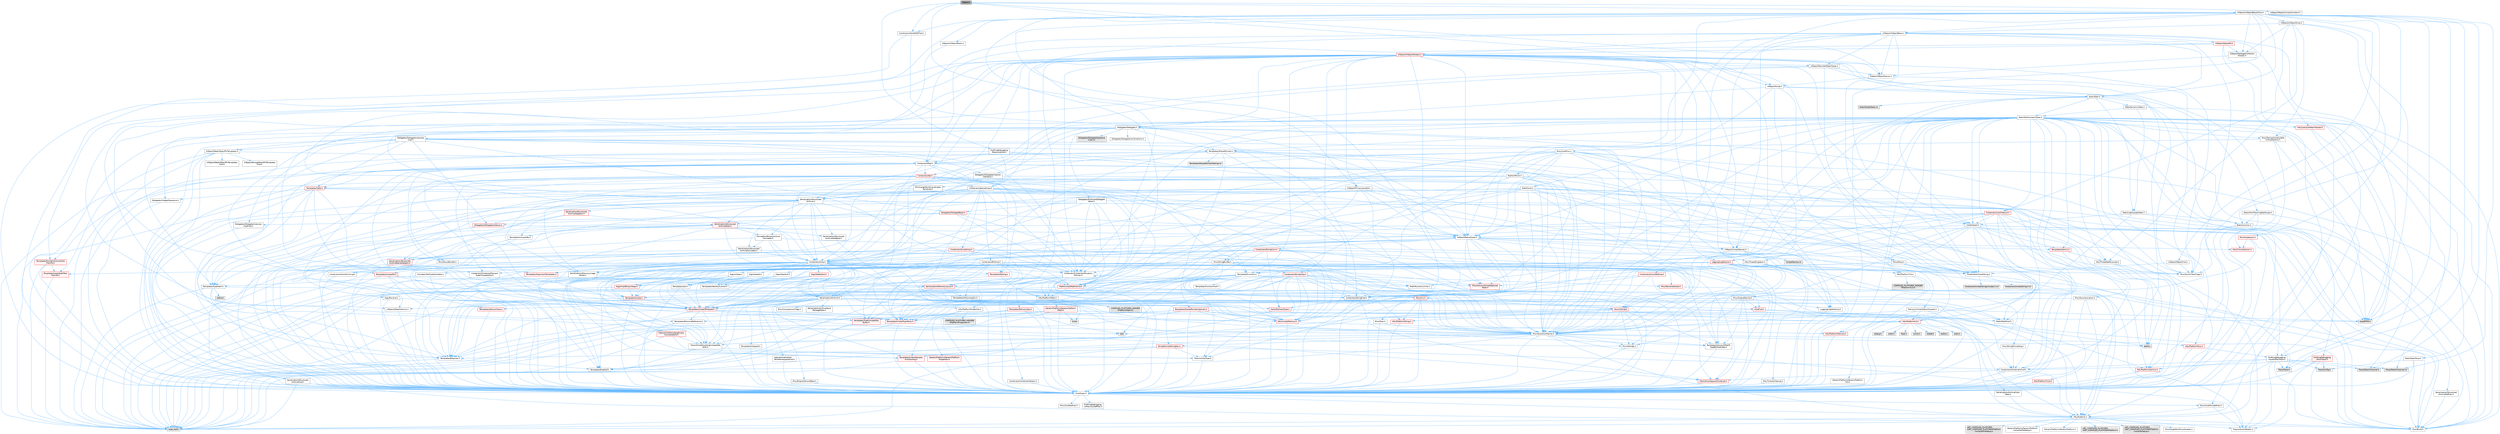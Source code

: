 digraph "Object.h"
{
 // INTERACTIVE_SVG=YES
 // LATEX_PDF_SIZE
  bgcolor="transparent";
  edge [fontname=Helvetica,fontsize=10,labelfontname=Helvetica,labelfontsize=10];
  node [fontname=Helvetica,fontsize=10,shape=box,height=0.2,width=0.4];
  Node1 [id="Node000001",label="Object.h",height=0.2,width=0.4,color="gray40", fillcolor="grey60", style="filled", fontcolor="black",tooltip=" "];
  Node1 -> Node2 [id="edge1_Node000001_Node000002",color="steelblue1",style="solid",tooltip=" "];
  Node2 [id="Node000002",label="UObject/Script.h",height=0.2,width=0.4,color="grey40", fillcolor="white", style="filled",URL="$de/dc6/Script_8h.html",tooltip=" "];
  Node2 -> Node3 [id="edge2_Node000002_Node000003",color="steelblue1",style="solid",tooltip=" "];
  Node3 [id="Node000003",label="Delegates/Delegate.h",height=0.2,width=0.4,color="grey40", fillcolor="white", style="filled",URL="$d4/d80/Delegate_8h.html",tooltip=" "];
  Node3 -> Node4 [id="edge3_Node000003_Node000004",color="steelblue1",style="solid",tooltip=" "];
  Node4 [id="Node000004",label="CoreTypes.h",height=0.2,width=0.4,color="grey40", fillcolor="white", style="filled",URL="$dc/dec/CoreTypes_8h.html",tooltip=" "];
  Node4 -> Node5 [id="edge4_Node000004_Node000005",color="steelblue1",style="solid",tooltip=" "];
  Node5 [id="Node000005",label="HAL/Platform.h",height=0.2,width=0.4,color="grey40", fillcolor="white", style="filled",URL="$d9/dd0/Platform_8h.html",tooltip=" "];
  Node5 -> Node6 [id="edge5_Node000005_Node000006",color="steelblue1",style="solid",tooltip=" "];
  Node6 [id="Node000006",label="Misc/Build.h",height=0.2,width=0.4,color="grey40", fillcolor="white", style="filled",URL="$d3/dbb/Build_8h.html",tooltip=" "];
  Node5 -> Node7 [id="edge6_Node000005_Node000007",color="steelblue1",style="solid",tooltip=" "];
  Node7 [id="Node000007",label="Misc/LargeWorldCoordinates.h",height=0.2,width=0.4,color="grey40", fillcolor="white", style="filled",URL="$d2/dcb/LargeWorldCoordinates_8h.html",tooltip=" "];
  Node5 -> Node8 [id="edge7_Node000005_Node000008",color="steelblue1",style="solid",tooltip=" "];
  Node8 [id="Node000008",label="type_traits",height=0.2,width=0.4,color="grey60", fillcolor="#E0E0E0", style="filled",tooltip=" "];
  Node5 -> Node9 [id="edge8_Node000005_Node000009",color="steelblue1",style="solid",tooltip=" "];
  Node9 [id="Node000009",label="PreprocessorHelpers.h",height=0.2,width=0.4,color="grey40", fillcolor="white", style="filled",URL="$db/ddb/PreprocessorHelpers_8h.html",tooltip=" "];
  Node5 -> Node10 [id="edge9_Node000005_Node000010",color="steelblue1",style="solid",tooltip=" "];
  Node10 [id="Node000010",label="UBT_COMPILED_PLATFORM\l/UBT_COMPILED_PLATFORMPlatform\lCompilerPreSetup.h",height=0.2,width=0.4,color="grey60", fillcolor="#E0E0E0", style="filled",tooltip=" "];
  Node5 -> Node11 [id="edge10_Node000005_Node000011",color="steelblue1",style="solid",tooltip=" "];
  Node11 [id="Node000011",label="GenericPlatform/GenericPlatform\lCompilerPreSetup.h",height=0.2,width=0.4,color="grey40", fillcolor="white", style="filled",URL="$d9/dc8/GenericPlatformCompilerPreSetup_8h.html",tooltip=" "];
  Node5 -> Node12 [id="edge11_Node000005_Node000012",color="steelblue1",style="solid",tooltip=" "];
  Node12 [id="Node000012",label="GenericPlatform/GenericPlatform.h",height=0.2,width=0.4,color="grey40", fillcolor="white", style="filled",URL="$d6/d84/GenericPlatform_8h.html",tooltip=" "];
  Node5 -> Node13 [id="edge12_Node000005_Node000013",color="steelblue1",style="solid",tooltip=" "];
  Node13 [id="Node000013",label="UBT_COMPILED_PLATFORM\l/UBT_COMPILED_PLATFORMPlatform.h",height=0.2,width=0.4,color="grey60", fillcolor="#E0E0E0", style="filled",tooltip=" "];
  Node5 -> Node14 [id="edge13_Node000005_Node000014",color="steelblue1",style="solid",tooltip=" "];
  Node14 [id="Node000014",label="UBT_COMPILED_PLATFORM\l/UBT_COMPILED_PLATFORMPlatform\lCompilerSetup.h",height=0.2,width=0.4,color="grey60", fillcolor="#E0E0E0", style="filled",tooltip=" "];
  Node4 -> Node15 [id="edge14_Node000004_Node000015",color="steelblue1",style="solid",tooltip=" "];
  Node15 [id="Node000015",label="ProfilingDebugging\l/UMemoryDefines.h",height=0.2,width=0.4,color="grey40", fillcolor="white", style="filled",URL="$d2/da2/UMemoryDefines_8h.html",tooltip=" "];
  Node4 -> Node16 [id="edge15_Node000004_Node000016",color="steelblue1",style="solid",tooltip=" "];
  Node16 [id="Node000016",label="Misc/CoreMiscDefines.h",height=0.2,width=0.4,color="grey40", fillcolor="white", style="filled",URL="$da/d38/CoreMiscDefines_8h.html",tooltip=" "];
  Node16 -> Node5 [id="edge16_Node000016_Node000005",color="steelblue1",style="solid",tooltip=" "];
  Node16 -> Node9 [id="edge17_Node000016_Node000009",color="steelblue1",style="solid",tooltip=" "];
  Node4 -> Node17 [id="edge18_Node000004_Node000017",color="steelblue1",style="solid",tooltip=" "];
  Node17 [id="Node000017",label="Misc/CoreDefines.h",height=0.2,width=0.4,color="grey40", fillcolor="white", style="filled",URL="$d3/dd2/CoreDefines_8h.html",tooltip=" "];
  Node3 -> Node18 [id="edge19_Node000003_Node000018",color="steelblue1",style="solid",tooltip=" "];
  Node18 [id="Node000018",label="Misc/AssertionMacros.h",height=0.2,width=0.4,color="grey40", fillcolor="white", style="filled",URL="$d0/dfa/AssertionMacros_8h.html",tooltip=" "];
  Node18 -> Node4 [id="edge20_Node000018_Node000004",color="steelblue1",style="solid",tooltip=" "];
  Node18 -> Node5 [id="edge21_Node000018_Node000005",color="steelblue1",style="solid",tooltip=" "];
  Node18 -> Node19 [id="edge22_Node000018_Node000019",color="steelblue1",style="solid",tooltip=" "];
  Node19 [id="Node000019",label="HAL/PlatformMisc.h",height=0.2,width=0.4,color="red", fillcolor="#FFF0F0", style="filled",URL="$d0/df5/PlatformMisc_8h.html",tooltip=" "];
  Node19 -> Node4 [id="edge23_Node000019_Node000004",color="steelblue1",style="solid",tooltip=" "];
  Node19 -> Node47 [id="edge24_Node000019_Node000047",color="steelblue1",style="solid",tooltip=" "];
  Node47 [id="Node000047",label="ProfilingDebugging\l/CpuProfilerTrace.h",height=0.2,width=0.4,color="grey40", fillcolor="white", style="filled",URL="$da/dcb/CpuProfilerTrace_8h.html",tooltip=" "];
  Node47 -> Node4 [id="edge25_Node000047_Node000004",color="steelblue1",style="solid",tooltip=" "];
  Node47 -> Node27 [id="edge26_Node000047_Node000027",color="steelblue1",style="solid",tooltip=" "];
  Node27 [id="Node000027",label="Containers/ContainersFwd.h",height=0.2,width=0.4,color="grey40", fillcolor="white", style="filled",URL="$d4/d0a/ContainersFwd_8h.html",tooltip=" "];
  Node27 -> Node5 [id="edge27_Node000027_Node000005",color="steelblue1",style="solid",tooltip=" "];
  Node27 -> Node4 [id="edge28_Node000027_Node000004",color="steelblue1",style="solid",tooltip=" "];
  Node27 -> Node24 [id="edge29_Node000027_Node000024",color="steelblue1",style="solid",tooltip=" "];
  Node24 [id="Node000024",label="Traits/IsContiguousContainer.h",height=0.2,width=0.4,color="red", fillcolor="#FFF0F0", style="filled",URL="$d5/d3c/IsContiguousContainer_8h.html",tooltip=" "];
  Node24 -> Node4 [id="edge30_Node000024_Node000004",color="steelblue1",style="solid",tooltip=" "];
  Node47 -> Node48 [id="edge31_Node000047_Node000048",color="steelblue1",style="solid",tooltip=" "];
  Node48 [id="Node000048",label="HAL/PlatformAtomics.h",height=0.2,width=0.4,color="red", fillcolor="#FFF0F0", style="filled",URL="$d3/d36/PlatformAtomics_8h.html",tooltip=" "];
  Node48 -> Node4 [id="edge32_Node000048_Node000004",color="steelblue1",style="solid",tooltip=" "];
  Node47 -> Node9 [id="edge33_Node000047_Node000009",color="steelblue1",style="solid",tooltip=" "];
  Node47 -> Node6 [id="edge34_Node000047_Node000006",color="steelblue1",style="solid",tooltip=" "];
  Node47 -> Node51 [id="edge35_Node000047_Node000051",color="steelblue1",style="solid",tooltip=" "];
  Node51 [id="Node000051",label="Trace/Config.h",height=0.2,width=0.4,color="grey60", fillcolor="#E0E0E0", style="filled",tooltip=" "];
  Node47 -> Node52 [id="edge36_Node000047_Node000052",color="steelblue1",style="solid",tooltip=" "];
  Node52 [id="Node000052",label="Trace/Detail/Channel.h",height=0.2,width=0.4,color="grey60", fillcolor="#E0E0E0", style="filled",tooltip=" "];
  Node47 -> Node53 [id="edge37_Node000047_Node000053",color="steelblue1",style="solid",tooltip=" "];
  Node53 [id="Node000053",label="Trace/Detail/Channel.inl",height=0.2,width=0.4,color="grey60", fillcolor="#E0E0E0", style="filled",tooltip=" "];
  Node47 -> Node54 [id="edge38_Node000047_Node000054",color="steelblue1",style="solid",tooltip=" "];
  Node54 [id="Node000054",label="Trace/Trace.h",height=0.2,width=0.4,color="grey60", fillcolor="#E0E0E0", style="filled",tooltip=" "];
  Node18 -> Node9 [id="edge39_Node000018_Node000009",color="steelblue1",style="solid",tooltip=" "];
  Node18 -> Node55 [id="edge40_Node000018_Node000055",color="steelblue1",style="solid",tooltip=" "];
  Node55 [id="Node000055",label="Templates/EnableIf.h",height=0.2,width=0.4,color="grey40", fillcolor="white", style="filled",URL="$d7/d60/EnableIf_8h.html",tooltip=" "];
  Node55 -> Node4 [id="edge41_Node000055_Node000004",color="steelblue1",style="solid",tooltip=" "];
  Node18 -> Node56 [id="edge42_Node000018_Node000056",color="steelblue1",style="solid",tooltip=" "];
  Node56 [id="Node000056",label="Templates/IsArrayOrRefOf\lTypeByPredicate.h",height=0.2,width=0.4,color="grey40", fillcolor="white", style="filled",URL="$d6/da1/IsArrayOrRefOfTypeByPredicate_8h.html",tooltip=" "];
  Node56 -> Node4 [id="edge43_Node000056_Node000004",color="steelblue1",style="solid",tooltip=" "];
  Node18 -> Node57 [id="edge44_Node000018_Node000057",color="steelblue1",style="solid",tooltip=" "];
  Node57 [id="Node000057",label="Templates/IsValidVariadic\lFunctionArg.h",height=0.2,width=0.4,color="red", fillcolor="#FFF0F0", style="filled",URL="$d0/dc8/IsValidVariadicFunctionArg_8h.html",tooltip=" "];
  Node57 -> Node4 [id="edge45_Node000057_Node000004",color="steelblue1",style="solid",tooltip=" "];
  Node57 -> Node8 [id="edge46_Node000057_Node000008",color="steelblue1",style="solid",tooltip=" "];
  Node18 -> Node59 [id="edge47_Node000018_Node000059",color="steelblue1",style="solid",tooltip=" "];
  Node59 [id="Node000059",label="Traits/IsCharEncodingCompatible\lWith.h",height=0.2,width=0.4,color="grey40", fillcolor="white", style="filled",URL="$df/dd1/IsCharEncodingCompatibleWith_8h.html",tooltip=" "];
  Node59 -> Node8 [id="edge48_Node000059_Node000008",color="steelblue1",style="solid",tooltip=" "];
  Node59 -> Node60 [id="edge49_Node000059_Node000060",color="steelblue1",style="solid",tooltip=" "];
  Node60 [id="Node000060",label="Traits/IsCharType.h",height=0.2,width=0.4,color="grey40", fillcolor="white", style="filled",URL="$db/d51/IsCharType_8h.html",tooltip=" "];
  Node60 -> Node4 [id="edge50_Node000060_Node000004",color="steelblue1",style="solid",tooltip=" "];
  Node18 -> Node61 [id="edge51_Node000018_Node000061",color="steelblue1",style="solid",tooltip=" "];
  Node61 [id="Node000061",label="Misc/VarArgs.h",height=0.2,width=0.4,color="grey40", fillcolor="white", style="filled",URL="$d5/d6f/VarArgs_8h.html",tooltip=" "];
  Node61 -> Node4 [id="edge52_Node000061_Node000004",color="steelblue1",style="solid",tooltip=" "];
  Node18 -> Node62 [id="edge53_Node000018_Node000062",color="steelblue1",style="solid",tooltip=" "];
  Node62 [id="Node000062",label="String/FormatStringSan.h",height=0.2,width=0.4,color="red", fillcolor="#FFF0F0", style="filled",URL="$d3/d8b/FormatStringSan_8h.html",tooltip=" "];
  Node62 -> Node8 [id="edge54_Node000062_Node000008",color="steelblue1",style="solid",tooltip=" "];
  Node62 -> Node4 [id="edge55_Node000062_Node000004",color="steelblue1",style="solid",tooltip=" "];
  Node62 -> Node63 [id="edge56_Node000062_Node000063",color="steelblue1",style="solid",tooltip=" "];
  Node63 [id="Node000063",label="Templates/Requires.h",height=0.2,width=0.4,color="grey40", fillcolor="white", style="filled",URL="$dc/d96/Requires_8h.html",tooltip=" "];
  Node63 -> Node55 [id="edge57_Node000063_Node000055",color="steelblue1",style="solid",tooltip=" "];
  Node63 -> Node8 [id="edge58_Node000063_Node000008",color="steelblue1",style="solid",tooltip=" "];
  Node62 -> Node57 [id="edge59_Node000062_Node000057",color="steelblue1",style="solid",tooltip=" "];
  Node62 -> Node60 [id="edge60_Node000062_Node000060",color="steelblue1",style="solid",tooltip=" "];
  Node62 -> Node27 [id="edge61_Node000062_Node000027",color="steelblue1",style="solid",tooltip=" "];
  Node18 -> Node68 [id="edge62_Node000018_Node000068",color="steelblue1",style="solid",tooltip=" "];
  Node68 [id="Node000068",label="atomic",height=0.2,width=0.4,color="grey60", fillcolor="#E0E0E0", style="filled",tooltip=" "];
  Node3 -> Node69 [id="edge63_Node000003_Node000069",color="steelblue1",style="solid",tooltip=" "];
  Node69 [id="Node000069",label="UObject/NameTypes.h",height=0.2,width=0.4,color="grey40", fillcolor="white", style="filled",URL="$d6/d35/NameTypes_8h.html",tooltip=" "];
  Node69 -> Node4 [id="edge64_Node000069_Node000004",color="steelblue1",style="solid",tooltip=" "];
  Node69 -> Node18 [id="edge65_Node000069_Node000018",color="steelblue1",style="solid",tooltip=" "];
  Node69 -> Node70 [id="edge66_Node000069_Node000070",color="steelblue1",style="solid",tooltip=" "];
  Node70 [id="Node000070",label="HAL/UnrealMemory.h",height=0.2,width=0.4,color="red", fillcolor="#FFF0F0", style="filled",URL="$d9/d96/UnrealMemory_8h.html",tooltip=" "];
  Node70 -> Node4 [id="edge67_Node000070_Node000004",color="steelblue1",style="solid",tooltip=" "];
  Node70 -> Node87 [id="edge68_Node000070_Node000087",color="steelblue1",style="solid",tooltip=" "];
  Node87 [id="Node000087",label="HAL/PlatformMemory.h",height=0.2,width=0.4,color="red", fillcolor="#FFF0F0", style="filled",URL="$de/d68/PlatformMemory_8h.html",tooltip=" "];
  Node87 -> Node4 [id="edge69_Node000087_Node000004",color="steelblue1",style="solid",tooltip=" "];
  Node69 -> Node91 [id="edge70_Node000069_Node000091",color="steelblue1",style="solid",tooltip=" "];
  Node91 [id="Node000091",label="Templates/UnrealTypeTraits.h",height=0.2,width=0.4,color="red", fillcolor="#FFF0F0", style="filled",URL="$d2/d2d/UnrealTypeTraits_8h.html",tooltip=" "];
  Node91 -> Node4 [id="edge71_Node000091_Node000004",color="steelblue1",style="solid",tooltip=" "];
  Node91 -> Node18 [id="edge72_Node000091_Node000018",color="steelblue1",style="solid",tooltip=" "];
  Node91 -> Node55 [id="edge73_Node000091_Node000055",color="steelblue1",style="solid",tooltip=" "];
  Node69 -> Node96 [id="edge74_Node000069_Node000096",color="steelblue1",style="solid",tooltip=" "];
  Node96 [id="Node000096",label="Templates/UnrealTemplate.h",height=0.2,width=0.4,color="red", fillcolor="#FFF0F0", style="filled",URL="$d4/d24/UnrealTemplate_8h.html",tooltip=" "];
  Node96 -> Node4 [id="edge75_Node000096_Node000004",color="steelblue1",style="solid",tooltip=" "];
  Node96 -> Node70 [id="edge76_Node000096_Node000070",color="steelblue1",style="solid",tooltip=" "];
  Node96 -> Node91 [id="edge77_Node000096_Node000091",color="steelblue1",style="solid",tooltip=" "];
  Node96 -> Node99 [id="edge78_Node000096_Node000099",color="steelblue1",style="solid",tooltip=" "];
  Node99 [id="Node000099",label="Templates/RemoveReference.h",height=0.2,width=0.4,color="grey40", fillcolor="white", style="filled",URL="$da/dbe/RemoveReference_8h.html",tooltip=" "];
  Node99 -> Node4 [id="edge79_Node000099_Node000004",color="steelblue1",style="solid",tooltip=" "];
  Node96 -> Node63 [id="edge80_Node000096_Node000063",color="steelblue1",style="solid",tooltip=" "];
  Node96 -> Node100 [id="edge81_Node000096_Node000100",color="steelblue1",style="solid",tooltip=" "];
  Node100 [id="Node000100",label="Templates/TypeCompatible\lBytes.h",height=0.2,width=0.4,color="red", fillcolor="#FFF0F0", style="filled",URL="$df/d0a/TypeCompatibleBytes_8h.html",tooltip=" "];
  Node100 -> Node4 [id="edge82_Node000100_Node000004",color="steelblue1",style="solid",tooltip=" "];
  Node100 -> Node32 [id="edge83_Node000100_Node000032",color="steelblue1",style="solid",tooltip=" "];
  Node32 [id="Node000032",label="new",height=0.2,width=0.4,color="grey60", fillcolor="#E0E0E0", style="filled",tooltip=" "];
  Node100 -> Node8 [id="edge84_Node000100_Node000008",color="steelblue1",style="solid",tooltip=" "];
  Node96 -> Node24 [id="edge85_Node000096_Node000024",color="steelblue1",style="solid",tooltip=" "];
  Node96 -> Node8 [id="edge86_Node000096_Node000008",color="steelblue1",style="solid",tooltip=" "];
  Node69 -> Node102 [id="edge87_Node000069_Node000102",color="steelblue1",style="solid",tooltip=" "];
  Node102 [id="Node000102",label="Containers/UnrealString.h",height=0.2,width=0.4,color="grey40", fillcolor="white", style="filled",URL="$d5/dba/UnrealString_8h.html",tooltip=" "];
  Node102 -> Node103 [id="edge88_Node000102_Node000103",color="steelblue1",style="solid",tooltip=" "];
  Node103 [id="Node000103",label="Containers/UnrealStringIncludes.h.inl",height=0.2,width=0.4,color="grey60", fillcolor="#E0E0E0", style="filled",tooltip=" "];
  Node102 -> Node104 [id="edge89_Node000102_Node000104",color="steelblue1",style="solid",tooltip=" "];
  Node104 [id="Node000104",label="Containers/UnrealString.h.inl",height=0.2,width=0.4,color="grey60", fillcolor="#E0E0E0", style="filled",tooltip=" "];
  Node102 -> Node105 [id="edge90_Node000102_Node000105",color="steelblue1",style="solid",tooltip=" "];
  Node105 [id="Node000105",label="Misc/StringFormatArg.h",height=0.2,width=0.4,color="grey40", fillcolor="white", style="filled",URL="$d2/d16/StringFormatArg_8h.html",tooltip=" "];
  Node105 -> Node27 [id="edge91_Node000105_Node000027",color="steelblue1",style="solid",tooltip=" "];
  Node69 -> Node106 [id="edge92_Node000069_Node000106",color="steelblue1",style="solid",tooltip=" "];
  Node106 [id="Node000106",label="HAL/CriticalSection.h",height=0.2,width=0.4,color="red", fillcolor="#FFF0F0", style="filled",URL="$d6/d90/CriticalSection_8h.html",tooltip=" "];
  Node69 -> Node109 [id="edge93_Node000069_Node000109",color="steelblue1",style="solid",tooltip=" "];
  Node109 [id="Node000109",label="Containers/StringConv.h",height=0.2,width=0.4,color="red", fillcolor="#FFF0F0", style="filled",URL="$d3/ddf/StringConv_8h.html",tooltip=" "];
  Node109 -> Node4 [id="edge94_Node000109_Node000004",color="steelblue1",style="solid",tooltip=" "];
  Node109 -> Node18 [id="edge95_Node000109_Node000018",color="steelblue1",style="solid",tooltip=" "];
  Node109 -> Node110 [id="edge96_Node000109_Node000110",color="steelblue1",style="solid",tooltip=" "];
  Node110 [id="Node000110",label="Containers/ContainerAllocation\lPolicies.h",height=0.2,width=0.4,color="grey40", fillcolor="white", style="filled",URL="$d7/dff/ContainerAllocationPolicies_8h.html",tooltip=" "];
  Node110 -> Node4 [id="edge97_Node000110_Node000004",color="steelblue1",style="solid",tooltip=" "];
  Node110 -> Node111 [id="edge98_Node000110_Node000111",color="steelblue1",style="solid",tooltip=" "];
  Node111 [id="Node000111",label="Containers/ContainerHelpers.h",height=0.2,width=0.4,color="grey40", fillcolor="white", style="filled",URL="$d7/d33/ContainerHelpers_8h.html",tooltip=" "];
  Node111 -> Node4 [id="edge99_Node000111_Node000004",color="steelblue1",style="solid",tooltip=" "];
  Node110 -> Node110 [id="edge100_Node000110_Node000110",color="steelblue1",style="solid",tooltip=" "];
  Node110 -> Node112 [id="edge101_Node000110_Node000112",color="steelblue1",style="solid",tooltip=" "];
  Node112 [id="Node000112",label="HAL/PlatformMath.h",height=0.2,width=0.4,color="grey40", fillcolor="white", style="filled",URL="$dc/d53/PlatformMath_8h.html",tooltip=" "];
  Node112 -> Node4 [id="edge102_Node000112_Node000004",color="steelblue1",style="solid",tooltip=" "];
  Node112 -> Node113 [id="edge103_Node000112_Node000113",color="steelblue1",style="solid",tooltip=" "];
  Node113 [id="Node000113",label="GenericPlatform/GenericPlatform\lMath.h",height=0.2,width=0.4,color="red", fillcolor="#FFF0F0", style="filled",URL="$d5/d79/GenericPlatformMath_8h.html",tooltip=" "];
  Node113 -> Node4 [id="edge104_Node000113_Node000004",color="steelblue1",style="solid",tooltip=" "];
  Node113 -> Node27 [id="edge105_Node000113_Node000027",color="steelblue1",style="solid",tooltip=" "];
  Node113 -> Node31 [id="edge106_Node000113_Node000031",color="steelblue1",style="solid",tooltip=" "];
  Node31 [id="Node000031",label="HAL/PlatformCrt.h",height=0.2,width=0.4,color="red", fillcolor="#FFF0F0", style="filled",URL="$d8/d75/PlatformCrt_8h.html",tooltip=" "];
  Node31 -> Node32 [id="edge107_Node000031_Node000032",color="steelblue1",style="solid",tooltip=" "];
  Node31 -> Node33 [id="edge108_Node000031_Node000033",color="steelblue1",style="solid",tooltip=" "];
  Node33 [id="Node000033",label="wchar.h",height=0.2,width=0.4,color="grey60", fillcolor="#E0E0E0", style="filled",tooltip=" "];
  Node31 -> Node34 [id="edge109_Node000031_Node000034",color="steelblue1",style="solid",tooltip=" "];
  Node34 [id="Node000034",label="stddef.h",height=0.2,width=0.4,color="grey60", fillcolor="#E0E0E0", style="filled",tooltip=" "];
  Node31 -> Node35 [id="edge110_Node000031_Node000035",color="steelblue1",style="solid",tooltip=" "];
  Node35 [id="Node000035",label="stdlib.h",height=0.2,width=0.4,color="grey60", fillcolor="#E0E0E0", style="filled",tooltip=" "];
  Node31 -> Node36 [id="edge111_Node000031_Node000036",color="steelblue1",style="solid",tooltip=" "];
  Node36 [id="Node000036",label="stdio.h",height=0.2,width=0.4,color="grey60", fillcolor="#E0E0E0", style="filled",tooltip=" "];
  Node31 -> Node37 [id="edge112_Node000031_Node000037",color="steelblue1",style="solid",tooltip=" "];
  Node37 [id="Node000037",label="stdarg.h",height=0.2,width=0.4,color="grey60", fillcolor="#E0E0E0", style="filled",tooltip=" "];
  Node31 -> Node38 [id="edge113_Node000031_Node000038",color="steelblue1",style="solid",tooltip=" "];
  Node38 [id="Node000038",label="math.h",height=0.2,width=0.4,color="grey60", fillcolor="#E0E0E0", style="filled",tooltip=" "];
  Node31 -> Node39 [id="edge114_Node000031_Node000039",color="steelblue1",style="solid",tooltip=" "];
  Node39 [id="Node000039",label="float.h",height=0.2,width=0.4,color="grey60", fillcolor="#E0E0E0", style="filled",tooltip=" "];
  Node113 -> Node91 [id="edge115_Node000113_Node000091",color="steelblue1",style="solid",tooltip=" "];
  Node113 -> Node63 [id="edge116_Node000113_Node000063",color="steelblue1",style="solid",tooltip=" "];
  Node113 -> Node100 [id="edge117_Node000113_Node000100",color="steelblue1",style="solid",tooltip=" "];
  Node113 -> Node118 [id="edge118_Node000113_Node000118",color="steelblue1",style="solid",tooltip=" "];
  Node118 [id="Node000118",label="limits",height=0.2,width=0.4,color="grey60", fillcolor="#E0E0E0", style="filled",tooltip=" "];
  Node113 -> Node8 [id="edge119_Node000113_Node000008",color="steelblue1",style="solid",tooltip=" "];
  Node112 -> Node119 [id="edge120_Node000112_Node000119",color="steelblue1",style="solid",tooltip=" "];
  Node119 [id="Node000119",label="COMPILED_PLATFORM_HEADER\l(PlatformMath.h)",height=0.2,width=0.4,color="grey60", fillcolor="#E0E0E0", style="filled",tooltip=" "];
  Node110 -> Node70 [id="edge121_Node000110_Node000070",color="steelblue1",style="solid",tooltip=" "];
  Node110 -> Node41 [id="edge122_Node000110_Node000041",color="steelblue1",style="solid",tooltip=" "];
  Node41 [id="Node000041",label="Math/NumericLimits.h",height=0.2,width=0.4,color="grey40", fillcolor="white", style="filled",URL="$df/d1b/NumericLimits_8h.html",tooltip=" "];
  Node41 -> Node4 [id="edge123_Node000041_Node000004",color="steelblue1",style="solid",tooltip=" "];
  Node110 -> Node18 [id="edge124_Node000110_Node000018",color="steelblue1",style="solid",tooltip=" "];
  Node110 -> Node120 [id="edge125_Node000110_Node000120",color="steelblue1",style="solid",tooltip=" "];
  Node120 [id="Node000120",label="Templates/IsPolymorphic.h",height=0.2,width=0.4,color="grey40", fillcolor="white", style="filled",URL="$dc/d20/IsPolymorphic_8h.html",tooltip=" "];
  Node110 -> Node121 [id="edge126_Node000110_Node000121",color="steelblue1",style="solid",tooltip=" "];
  Node121 [id="Node000121",label="Templates/MemoryOps.h",height=0.2,width=0.4,color="red", fillcolor="#FFF0F0", style="filled",URL="$db/dea/MemoryOps_8h.html",tooltip=" "];
  Node121 -> Node4 [id="edge127_Node000121_Node000004",color="steelblue1",style="solid",tooltip=" "];
  Node121 -> Node70 [id="edge128_Node000121_Node000070",color="steelblue1",style="solid",tooltip=" "];
  Node121 -> Node63 [id="edge129_Node000121_Node000063",color="steelblue1",style="solid",tooltip=" "];
  Node121 -> Node91 [id="edge130_Node000121_Node000091",color="steelblue1",style="solid",tooltip=" "];
  Node121 -> Node32 [id="edge131_Node000121_Node000032",color="steelblue1",style="solid",tooltip=" "];
  Node121 -> Node8 [id="edge132_Node000121_Node000008",color="steelblue1",style="solid",tooltip=" "];
  Node110 -> Node100 [id="edge133_Node000110_Node000100",color="steelblue1",style="solid",tooltip=" "];
  Node110 -> Node8 [id="edge134_Node000110_Node000008",color="steelblue1",style="solid",tooltip=" "];
  Node109 -> Node122 [id="edge135_Node000109_Node000122",color="steelblue1",style="solid",tooltip=" "];
  Node122 [id="Node000122",label="Containers/Array.h",height=0.2,width=0.4,color="grey40", fillcolor="white", style="filled",URL="$df/dd0/Array_8h.html",tooltip=" "];
  Node122 -> Node4 [id="edge136_Node000122_Node000004",color="steelblue1",style="solid",tooltip=" "];
  Node122 -> Node18 [id="edge137_Node000122_Node000018",color="steelblue1",style="solid",tooltip=" "];
  Node122 -> Node123 [id="edge138_Node000122_Node000123",color="steelblue1",style="solid",tooltip=" "];
  Node123 [id="Node000123",label="Misc/IntrusiveUnsetOptional\lState.h",height=0.2,width=0.4,color="red", fillcolor="#FFF0F0", style="filled",URL="$d2/d0a/IntrusiveUnsetOptionalState_8h.html",tooltip=" "];
  Node122 -> Node125 [id="edge139_Node000122_Node000125",color="steelblue1",style="solid",tooltip=" "];
  Node125 [id="Node000125",label="Misc/ReverseIterate.h",height=0.2,width=0.4,color="red", fillcolor="#FFF0F0", style="filled",URL="$db/de3/ReverseIterate_8h.html",tooltip=" "];
  Node125 -> Node5 [id="edge140_Node000125_Node000005",color="steelblue1",style="solid",tooltip=" "];
  Node122 -> Node70 [id="edge141_Node000122_Node000070",color="steelblue1",style="solid",tooltip=" "];
  Node122 -> Node91 [id="edge142_Node000122_Node000091",color="steelblue1",style="solid",tooltip=" "];
  Node122 -> Node96 [id="edge143_Node000122_Node000096",color="steelblue1",style="solid",tooltip=" "];
  Node122 -> Node127 [id="edge144_Node000122_Node000127",color="steelblue1",style="solid",tooltip=" "];
  Node127 [id="Node000127",label="Containers/AllowShrinking.h",height=0.2,width=0.4,color="grey40", fillcolor="white", style="filled",URL="$d7/d1a/AllowShrinking_8h.html",tooltip=" "];
  Node127 -> Node4 [id="edge145_Node000127_Node000004",color="steelblue1",style="solid",tooltip=" "];
  Node122 -> Node110 [id="edge146_Node000122_Node000110",color="steelblue1",style="solid",tooltip=" "];
  Node122 -> Node128 [id="edge147_Node000122_Node000128",color="steelblue1",style="solid",tooltip=" "];
  Node128 [id="Node000128",label="Containers/ContainerElement\lTypeCompatibility.h",height=0.2,width=0.4,color="grey40", fillcolor="white", style="filled",URL="$df/ddf/ContainerElementTypeCompatibility_8h.html",tooltip=" "];
  Node128 -> Node4 [id="edge148_Node000128_Node000004",color="steelblue1",style="solid",tooltip=" "];
  Node128 -> Node91 [id="edge149_Node000128_Node000091",color="steelblue1",style="solid",tooltip=" "];
  Node122 -> Node129 [id="edge150_Node000122_Node000129",color="steelblue1",style="solid",tooltip=" "];
  Node129 [id="Node000129",label="Serialization/Archive.h",height=0.2,width=0.4,color="grey40", fillcolor="white", style="filled",URL="$d7/d3b/Archive_8h.html",tooltip=" "];
  Node129 -> Node26 [id="edge151_Node000129_Node000026",color="steelblue1",style="solid",tooltip=" "];
  Node26 [id="Node000026",label="CoreFwd.h",height=0.2,width=0.4,color="red", fillcolor="#FFF0F0", style="filled",URL="$d1/d1e/CoreFwd_8h.html",tooltip=" "];
  Node26 -> Node4 [id="edge152_Node000026_Node000004",color="steelblue1",style="solid",tooltip=" "];
  Node26 -> Node27 [id="edge153_Node000026_Node000027",color="steelblue1",style="solid",tooltip=" "];
  Node26 -> Node28 [id="edge154_Node000026_Node000028",color="steelblue1",style="solid",tooltip=" "];
  Node28 [id="Node000028",label="Math/MathFwd.h",height=0.2,width=0.4,color="grey40", fillcolor="white", style="filled",URL="$d2/d10/MathFwd_8h.html",tooltip=" "];
  Node28 -> Node5 [id="edge155_Node000028_Node000005",color="steelblue1",style="solid",tooltip=" "];
  Node129 -> Node4 [id="edge156_Node000129_Node000004",color="steelblue1",style="solid",tooltip=" "];
  Node129 -> Node130 [id="edge157_Node000129_Node000130",color="steelblue1",style="solid",tooltip=" "];
  Node130 [id="Node000130",label="HAL/PlatformProperties.h",height=0.2,width=0.4,color="grey40", fillcolor="white", style="filled",URL="$d9/db0/PlatformProperties_8h.html",tooltip=" "];
  Node130 -> Node4 [id="edge158_Node000130_Node000004",color="steelblue1",style="solid",tooltip=" "];
  Node130 -> Node131 [id="edge159_Node000130_Node000131",color="steelblue1",style="solid",tooltip=" "];
  Node131 [id="Node000131",label="GenericPlatform/GenericPlatform\lProperties.h",height=0.2,width=0.4,color="red", fillcolor="#FFF0F0", style="filled",URL="$d2/dcd/GenericPlatformProperties_8h.html",tooltip=" "];
  Node131 -> Node4 [id="edge160_Node000131_Node000004",color="steelblue1",style="solid",tooltip=" "];
  Node130 -> Node132 [id="edge161_Node000130_Node000132",color="steelblue1",style="solid",tooltip=" "];
  Node132 [id="Node000132",label="COMPILED_PLATFORM_HEADER\l(PlatformProperties.h)",height=0.2,width=0.4,color="grey60", fillcolor="#E0E0E0", style="filled",tooltip=" "];
  Node129 -> Node133 [id="edge162_Node000129_Node000133",color="steelblue1",style="solid",tooltip=" "];
  Node133 [id="Node000133",label="Internationalization\l/TextNamespaceFwd.h",height=0.2,width=0.4,color="grey40", fillcolor="white", style="filled",URL="$d8/d97/TextNamespaceFwd_8h.html",tooltip=" "];
  Node133 -> Node4 [id="edge163_Node000133_Node000004",color="steelblue1",style="solid",tooltip=" "];
  Node129 -> Node28 [id="edge164_Node000129_Node000028",color="steelblue1",style="solid",tooltip=" "];
  Node129 -> Node18 [id="edge165_Node000129_Node000018",color="steelblue1",style="solid",tooltip=" "];
  Node129 -> Node6 [id="edge166_Node000129_Node000006",color="steelblue1",style="solid",tooltip=" "];
  Node129 -> Node42 [id="edge167_Node000129_Node000042",color="steelblue1",style="solid",tooltip=" "];
  Node42 [id="Node000042",label="Misc/CompressionFlags.h",height=0.2,width=0.4,color="grey40", fillcolor="white", style="filled",URL="$d9/d76/CompressionFlags_8h.html",tooltip=" "];
  Node129 -> Node134 [id="edge168_Node000129_Node000134",color="steelblue1",style="solid",tooltip=" "];
  Node134 [id="Node000134",label="Misc/EngineVersionBase.h",height=0.2,width=0.4,color="grey40", fillcolor="white", style="filled",URL="$d5/d2b/EngineVersionBase_8h.html",tooltip=" "];
  Node134 -> Node4 [id="edge169_Node000134_Node000004",color="steelblue1",style="solid",tooltip=" "];
  Node129 -> Node61 [id="edge170_Node000129_Node000061",color="steelblue1",style="solid",tooltip=" "];
  Node129 -> Node135 [id="edge171_Node000129_Node000135",color="steelblue1",style="solid",tooltip=" "];
  Node135 [id="Node000135",label="Serialization/ArchiveCook\lData.h",height=0.2,width=0.4,color="grey40", fillcolor="white", style="filled",URL="$dc/db6/ArchiveCookData_8h.html",tooltip=" "];
  Node135 -> Node5 [id="edge172_Node000135_Node000005",color="steelblue1",style="solid",tooltip=" "];
  Node129 -> Node136 [id="edge173_Node000129_Node000136",color="steelblue1",style="solid",tooltip=" "];
  Node136 [id="Node000136",label="Serialization/ArchiveSave\lPackageData.h",height=0.2,width=0.4,color="grey40", fillcolor="white", style="filled",URL="$d1/d37/ArchiveSavePackageData_8h.html",tooltip=" "];
  Node129 -> Node55 [id="edge174_Node000129_Node000055",color="steelblue1",style="solid",tooltip=" "];
  Node129 -> Node56 [id="edge175_Node000129_Node000056",color="steelblue1",style="solid",tooltip=" "];
  Node129 -> Node137 [id="edge176_Node000129_Node000137",color="steelblue1",style="solid",tooltip=" "];
  Node137 [id="Node000137",label="Templates/IsEnumClass.h",height=0.2,width=0.4,color="red", fillcolor="#FFF0F0", style="filled",URL="$d7/d15/IsEnumClass_8h.html",tooltip=" "];
  Node137 -> Node4 [id="edge177_Node000137_Node000004",color="steelblue1",style="solid",tooltip=" "];
  Node129 -> Node117 [id="edge178_Node000129_Node000117",color="steelblue1",style="solid",tooltip=" "];
  Node117 [id="Node000117",label="Templates/IsSigned.h",height=0.2,width=0.4,color="grey40", fillcolor="white", style="filled",URL="$d8/dd8/IsSigned_8h.html",tooltip=" "];
  Node117 -> Node4 [id="edge179_Node000117_Node000004",color="steelblue1",style="solid",tooltip=" "];
  Node129 -> Node57 [id="edge180_Node000129_Node000057",color="steelblue1",style="solid",tooltip=" "];
  Node129 -> Node96 [id="edge181_Node000129_Node000096",color="steelblue1",style="solid",tooltip=" "];
  Node129 -> Node59 [id="edge182_Node000129_Node000059",color="steelblue1",style="solid",tooltip=" "];
  Node129 -> Node138 [id="edge183_Node000129_Node000138",color="steelblue1",style="solid",tooltip=" "];
  Node138 [id="Node000138",label="UObject/ObjectVersion.h",height=0.2,width=0.4,color="grey40", fillcolor="white", style="filled",URL="$da/d63/ObjectVersion_8h.html",tooltip=" "];
  Node138 -> Node4 [id="edge184_Node000138_Node000004",color="steelblue1",style="solid",tooltip=" "];
  Node122 -> Node139 [id="edge185_Node000122_Node000139",color="steelblue1",style="solid",tooltip=" "];
  Node139 [id="Node000139",label="Serialization/MemoryImage\lWriter.h",height=0.2,width=0.4,color="grey40", fillcolor="white", style="filled",URL="$d0/d08/MemoryImageWriter_8h.html",tooltip=" "];
  Node139 -> Node4 [id="edge186_Node000139_Node000004",color="steelblue1",style="solid",tooltip=" "];
  Node139 -> Node140 [id="edge187_Node000139_Node000140",color="steelblue1",style="solid",tooltip=" "];
  Node140 [id="Node000140",label="Serialization/MemoryLayout.h",height=0.2,width=0.4,color="red", fillcolor="#FFF0F0", style="filled",URL="$d7/d66/MemoryLayout_8h.html",tooltip=" "];
  Node140 -> Node21 [id="edge188_Node000140_Node000021",color="steelblue1",style="solid",tooltip=" "];
  Node21 [id="Node000021",label="Containers/StringFwd.h",height=0.2,width=0.4,color="grey40", fillcolor="white", style="filled",URL="$df/d37/StringFwd_8h.html",tooltip=" "];
  Node21 -> Node4 [id="edge189_Node000021_Node000004",color="steelblue1",style="solid",tooltip=" "];
  Node21 -> Node22 [id="edge190_Node000021_Node000022",color="steelblue1",style="solid",tooltip=" "];
  Node22 [id="Node000022",label="Traits/ElementType.h",height=0.2,width=0.4,color="red", fillcolor="#FFF0F0", style="filled",URL="$d5/d4f/ElementType_8h.html",tooltip=" "];
  Node22 -> Node5 [id="edge191_Node000022_Node000005",color="steelblue1",style="solid",tooltip=" "];
  Node22 -> Node8 [id="edge192_Node000022_Node000008",color="steelblue1",style="solid",tooltip=" "];
  Node21 -> Node24 [id="edge193_Node000021_Node000024",color="steelblue1",style="solid",tooltip=" "];
  Node140 -> Node70 [id="edge194_Node000140_Node000070",color="steelblue1",style="solid",tooltip=" "];
  Node140 -> Node55 [id="edge195_Node000140_Node000055",color="steelblue1",style="solid",tooltip=" "];
  Node140 -> Node120 [id="edge196_Node000140_Node000120",color="steelblue1",style="solid",tooltip=" "];
  Node140 -> Node96 [id="edge197_Node000140_Node000096",color="steelblue1",style="solid",tooltip=" "];
  Node122 -> Node153 [id="edge198_Node000122_Node000153",color="steelblue1",style="solid",tooltip=" "];
  Node153 [id="Node000153",label="Algo/Heapify.h",height=0.2,width=0.4,color="grey40", fillcolor="white", style="filled",URL="$d0/d2a/Heapify_8h.html",tooltip=" "];
  Node153 -> Node154 [id="edge199_Node000153_Node000154",color="steelblue1",style="solid",tooltip=" "];
  Node154 [id="Node000154",label="Algo/Impl/BinaryHeap.h",height=0.2,width=0.4,color="red", fillcolor="#FFF0F0", style="filled",URL="$d7/da3/Algo_2Impl_2BinaryHeap_8h.html",tooltip=" "];
  Node154 -> Node155 [id="edge200_Node000154_Node000155",color="steelblue1",style="solid",tooltip=" "];
  Node155 [id="Node000155",label="Templates/Invoke.h",height=0.2,width=0.4,color="red", fillcolor="#FFF0F0", style="filled",URL="$d7/deb/Invoke_8h.html",tooltip=" "];
  Node155 -> Node4 [id="edge201_Node000155_Node000004",color="steelblue1",style="solid",tooltip=" "];
  Node155 -> Node96 [id="edge202_Node000155_Node000096",color="steelblue1",style="solid",tooltip=" "];
  Node155 -> Node8 [id="edge203_Node000155_Node000008",color="steelblue1",style="solid",tooltip=" "];
  Node154 -> Node8 [id="edge204_Node000154_Node000008",color="steelblue1",style="solid",tooltip=" "];
  Node153 -> Node159 [id="edge205_Node000153_Node000159",color="steelblue1",style="solid",tooltip=" "];
  Node159 [id="Node000159",label="Templates/IdentityFunctor.h",height=0.2,width=0.4,color="grey40", fillcolor="white", style="filled",URL="$d7/d2e/IdentityFunctor_8h.html",tooltip=" "];
  Node159 -> Node5 [id="edge206_Node000159_Node000005",color="steelblue1",style="solid",tooltip=" "];
  Node153 -> Node155 [id="edge207_Node000153_Node000155",color="steelblue1",style="solid",tooltip=" "];
  Node153 -> Node160 [id="edge208_Node000153_Node000160",color="steelblue1",style="solid",tooltip=" "];
  Node160 [id="Node000160",label="Templates/Less.h",height=0.2,width=0.4,color="grey40", fillcolor="white", style="filled",URL="$de/dc8/Less_8h.html",tooltip=" "];
  Node160 -> Node4 [id="edge209_Node000160_Node000004",color="steelblue1",style="solid",tooltip=" "];
  Node160 -> Node96 [id="edge210_Node000160_Node000096",color="steelblue1",style="solid",tooltip=" "];
  Node153 -> Node96 [id="edge211_Node000153_Node000096",color="steelblue1",style="solid",tooltip=" "];
  Node122 -> Node161 [id="edge212_Node000122_Node000161",color="steelblue1",style="solid",tooltip=" "];
  Node161 [id="Node000161",label="Algo/HeapSort.h",height=0.2,width=0.4,color="grey40", fillcolor="white", style="filled",URL="$d3/d92/HeapSort_8h.html",tooltip=" "];
  Node161 -> Node154 [id="edge213_Node000161_Node000154",color="steelblue1",style="solid",tooltip=" "];
  Node161 -> Node159 [id="edge214_Node000161_Node000159",color="steelblue1",style="solid",tooltip=" "];
  Node161 -> Node160 [id="edge215_Node000161_Node000160",color="steelblue1",style="solid",tooltip=" "];
  Node161 -> Node96 [id="edge216_Node000161_Node000096",color="steelblue1",style="solid",tooltip=" "];
  Node122 -> Node162 [id="edge217_Node000122_Node000162",color="steelblue1",style="solid",tooltip=" "];
  Node162 [id="Node000162",label="Algo/IsHeap.h",height=0.2,width=0.4,color="grey40", fillcolor="white", style="filled",URL="$de/d32/IsHeap_8h.html",tooltip=" "];
  Node162 -> Node154 [id="edge218_Node000162_Node000154",color="steelblue1",style="solid",tooltip=" "];
  Node162 -> Node159 [id="edge219_Node000162_Node000159",color="steelblue1",style="solid",tooltip=" "];
  Node162 -> Node155 [id="edge220_Node000162_Node000155",color="steelblue1",style="solid",tooltip=" "];
  Node162 -> Node160 [id="edge221_Node000162_Node000160",color="steelblue1",style="solid",tooltip=" "];
  Node162 -> Node96 [id="edge222_Node000162_Node000096",color="steelblue1",style="solid",tooltip=" "];
  Node122 -> Node154 [id="edge223_Node000122_Node000154",color="steelblue1",style="solid",tooltip=" "];
  Node122 -> Node163 [id="edge224_Node000122_Node000163",color="steelblue1",style="solid",tooltip=" "];
  Node163 [id="Node000163",label="Algo/StableSort.h",height=0.2,width=0.4,color="red", fillcolor="#FFF0F0", style="filled",URL="$d7/d3c/StableSort_8h.html",tooltip=" "];
  Node163 -> Node159 [id="edge225_Node000163_Node000159",color="steelblue1",style="solid",tooltip=" "];
  Node163 -> Node155 [id="edge226_Node000163_Node000155",color="steelblue1",style="solid",tooltip=" "];
  Node163 -> Node160 [id="edge227_Node000163_Node000160",color="steelblue1",style="solid",tooltip=" "];
  Node163 -> Node96 [id="edge228_Node000163_Node000096",color="steelblue1",style="solid",tooltip=" "];
  Node122 -> Node166 [id="edge229_Node000122_Node000166",color="steelblue1",style="solid",tooltip=" "];
  Node166 [id="Node000166",label="Concepts/GetTypeHashable.h",height=0.2,width=0.4,color="grey40", fillcolor="white", style="filled",URL="$d3/da2/GetTypeHashable_8h.html",tooltip=" "];
  Node166 -> Node4 [id="edge230_Node000166_Node000004",color="steelblue1",style="solid",tooltip=" "];
  Node166 -> Node144 [id="edge231_Node000166_Node000144",color="steelblue1",style="solid",tooltip=" "];
  Node144 [id="Node000144",label="Templates/TypeHash.h",height=0.2,width=0.4,color="grey40", fillcolor="white", style="filled",URL="$d1/d62/TypeHash_8h.html",tooltip=" "];
  Node144 -> Node4 [id="edge232_Node000144_Node000004",color="steelblue1",style="solid",tooltip=" "];
  Node144 -> Node63 [id="edge233_Node000144_Node000063",color="steelblue1",style="solid",tooltip=" "];
  Node144 -> Node145 [id="edge234_Node000144_Node000145",color="steelblue1",style="solid",tooltip=" "];
  Node145 [id="Node000145",label="Misc/Crc.h",height=0.2,width=0.4,color="red", fillcolor="#FFF0F0", style="filled",URL="$d4/dd2/Crc_8h.html",tooltip=" "];
  Node145 -> Node4 [id="edge235_Node000145_Node000004",color="steelblue1",style="solid",tooltip=" "];
  Node145 -> Node72 [id="edge236_Node000145_Node000072",color="steelblue1",style="solid",tooltip=" "];
  Node72 [id="Node000072",label="HAL/PlatformString.h",height=0.2,width=0.4,color="red", fillcolor="#FFF0F0", style="filled",URL="$db/db5/PlatformString_8h.html",tooltip=" "];
  Node72 -> Node4 [id="edge237_Node000072_Node000004",color="steelblue1",style="solid",tooltip=" "];
  Node145 -> Node18 [id="edge238_Node000145_Node000018",color="steelblue1",style="solid",tooltip=" "];
  Node145 -> Node146 [id="edge239_Node000145_Node000146",color="steelblue1",style="solid",tooltip=" "];
  Node146 [id="Node000146",label="Misc/CString.h",height=0.2,width=0.4,color="red", fillcolor="#FFF0F0", style="filled",URL="$d2/d49/CString_8h.html",tooltip=" "];
  Node146 -> Node4 [id="edge240_Node000146_Node000004",color="steelblue1",style="solid",tooltip=" "];
  Node146 -> Node31 [id="edge241_Node000146_Node000031",color="steelblue1",style="solid",tooltip=" "];
  Node146 -> Node72 [id="edge242_Node000146_Node000072",color="steelblue1",style="solid",tooltip=" "];
  Node146 -> Node18 [id="edge243_Node000146_Node000018",color="steelblue1",style="solid",tooltip=" "];
  Node146 -> Node61 [id="edge244_Node000146_Node000061",color="steelblue1",style="solid",tooltip=" "];
  Node146 -> Node56 [id="edge245_Node000146_Node000056",color="steelblue1",style="solid",tooltip=" "];
  Node146 -> Node57 [id="edge246_Node000146_Node000057",color="steelblue1",style="solid",tooltip=" "];
  Node146 -> Node59 [id="edge247_Node000146_Node000059",color="steelblue1",style="solid",tooltip=" "];
  Node145 -> Node91 [id="edge248_Node000145_Node000091",color="steelblue1",style="solid",tooltip=" "];
  Node145 -> Node60 [id="edge249_Node000145_Node000060",color="steelblue1",style="solid",tooltip=" "];
  Node144 -> Node150 [id="edge250_Node000144_Node000150",color="steelblue1",style="solid",tooltip=" "];
  Node150 [id="Node000150",label="stdint.h",height=0.2,width=0.4,color="grey60", fillcolor="#E0E0E0", style="filled",tooltip=" "];
  Node144 -> Node8 [id="edge251_Node000144_Node000008",color="steelblue1",style="solid",tooltip=" "];
  Node122 -> Node159 [id="edge252_Node000122_Node000159",color="steelblue1",style="solid",tooltip=" "];
  Node122 -> Node155 [id="edge253_Node000122_Node000155",color="steelblue1",style="solid",tooltip=" "];
  Node122 -> Node160 [id="edge254_Node000122_Node000160",color="steelblue1",style="solid",tooltip=" "];
  Node122 -> Node167 [id="edge255_Node000122_Node000167",color="steelblue1",style="solid",tooltip=" "];
  Node167 [id="Node000167",label="Templates/LosesQualifiers\lFromTo.h",height=0.2,width=0.4,color="red", fillcolor="#FFF0F0", style="filled",URL="$d2/db3/LosesQualifiersFromTo_8h.html",tooltip=" "];
  Node167 -> Node8 [id="edge256_Node000167_Node000008",color="steelblue1",style="solid",tooltip=" "];
  Node122 -> Node63 [id="edge257_Node000122_Node000063",color="steelblue1",style="solid",tooltip=" "];
  Node122 -> Node168 [id="edge258_Node000122_Node000168",color="steelblue1",style="solid",tooltip=" "];
  Node168 [id="Node000168",label="Templates/Sorting.h",height=0.2,width=0.4,color="red", fillcolor="#FFF0F0", style="filled",URL="$d3/d9e/Sorting_8h.html",tooltip=" "];
  Node168 -> Node4 [id="edge259_Node000168_Node000004",color="steelblue1",style="solid",tooltip=" "];
  Node168 -> Node112 [id="edge260_Node000168_Node000112",color="steelblue1",style="solid",tooltip=" "];
  Node168 -> Node160 [id="edge261_Node000168_Node000160",color="steelblue1",style="solid",tooltip=" "];
  Node122 -> Node172 [id="edge262_Node000122_Node000172",color="steelblue1",style="solid",tooltip=" "];
  Node172 [id="Node000172",label="Templates/AlignmentTemplates.h",height=0.2,width=0.4,color="red", fillcolor="#FFF0F0", style="filled",URL="$dd/d32/AlignmentTemplates_8h.html",tooltip=" "];
  Node172 -> Node4 [id="edge263_Node000172_Node000004",color="steelblue1",style="solid",tooltip=" "];
  Node122 -> Node22 [id="edge264_Node000122_Node000022",color="steelblue1",style="solid",tooltip=" "];
  Node122 -> Node118 [id="edge265_Node000122_Node000118",color="steelblue1",style="solid",tooltip=" "];
  Node122 -> Node8 [id="edge266_Node000122_Node000008",color="steelblue1",style="solid",tooltip=" "];
  Node109 -> Node146 [id="edge267_Node000109_Node000146",color="steelblue1",style="solid",tooltip=" "];
  Node109 -> Node96 [id="edge268_Node000109_Node000096",color="steelblue1",style="solid",tooltip=" "];
  Node109 -> Node91 [id="edge269_Node000109_Node000091",color="steelblue1",style="solid",tooltip=" "];
  Node109 -> Node22 [id="edge270_Node000109_Node000022",color="steelblue1",style="solid",tooltip=" "];
  Node109 -> Node59 [id="edge271_Node000109_Node000059",color="steelblue1",style="solid",tooltip=" "];
  Node109 -> Node24 [id="edge272_Node000109_Node000024",color="steelblue1",style="solid",tooltip=" "];
  Node109 -> Node8 [id="edge273_Node000109_Node000008",color="steelblue1",style="solid",tooltip=" "];
  Node69 -> Node21 [id="edge274_Node000069_Node000021",color="steelblue1",style="solid",tooltip=" "];
  Node69 -> Node174 [id="edge275_Node000069_Node000174",color="steelblue1",style="solid",tooltip=" "];
  Node174 [id="Node000174",label="UObject/UnrealNames.h",height=0.2,width=0.4,color="grey40", fillcolor="white", style="filled",URL="$d8/db1/UnrealNames_8h.html",tooltip=" "];
  Node174 -> Node4 [id="edge276_Node000174_Node000004",color="steelblue1",style="solid",tooltip=" "];
  Node174 -> Node175 [id="edge277_Node000174_Node000175",color="steelblue1",style="solid",tooltip=" "];
  Node175 [id="Node000175",label="UnrealNames.inl",height=0.2,width=0.4,color="grey60", fillcolor="#E0E0E0", style="filled",tooltip=" "];
  Node69 -> Node78 [id="edge278_Node000069_Node000078",color="steelblue1",style="solid",tooltip=" "];
  Node78 [id="Node000078",label="Templates/Atomic.h",height=0.2,width=0.4,color="red", fillcolor="#FFF0F0", style="filled",URL="$d3/d91/Atomic_8h.html",tooltip=" "];
  Node78 -> Node79 [id="edge279_Node000078_Node000079",color="steelblue1",style="solid",tooltip=" "];
  Node79 [id="Node000079",label="HAL/ThreadSafeCounter.h",height=0.2,width=0.4,color="grey40", fillcolor="white", style="filled",URL="$dc/dc9/ThreadSafeCounter_8h.html",tooltip=" "];
  Node79 -> Node4 [id="edge280_Node000079_Node000004",color="steelblue1",style="solid",tooltip=" "];
  Node79 -> Node48 [id="edge281_Node000079_Node000048",color="steelblue1",style="solid",tooltip=" "];
  Node78 -> Node68 [id="edge282_Node000078_Node000068",color="steelblue1",style="solid",tooltip=" "];
  Node69 -> Node140 [id="edge283_Node000069_Node000140",color="steelblue1",style="solid",tooltip=" "];
  Node69 -> Node123 [id="edge284_Node000069_Node000123",color="steelblue1",style="solid",tooltip=" "];
  Node69 -> Node176 [id="edge285_Node000069_Node000176",color="steelblue1",style="solid",tooltip=" "];
  Node176 [id="Node000176",label="Misc/StringBuilder.h",height=0.2,width=0.4,color="grey40", fillcolor="white", style="filled",URL="$d4/d52/StringBuilder_8h.html",tooltip=" "];
  Node176 -> Node21 [id="edge286_Node000176_Node000021",color="steelblue1",style="solid",tooltip=" "];
  Node176 -> Node177 [id="edge287_Node000176_Node000177",color="steelblue1",style="solid",tooltip=" "];
  Node177 [id="Node000177",label="Containers/StringView.h",height=0.2,width=0.4,color="red", fillcolor="#FFF0F0", style="filled",URL="$dd/dea/StringView_8h.html",tooltip=" "];
  Node177 -> Node4 [id="edge288_Node000177_Node000004",color="steelblue1",style="solid",tooltip=" "];
  Node177 -> Node21 [id="edge289_Node000177_Node000021",color="steelblue1",style="solid",tooltip=" "];
  Node177 -> Node70 [id="edge290_Node000177_Node000070",color="steelblue1",style="solid",tooltip=" "];
  Node177 -> Node41 [id="edge291_Node000177_Node000041",color="steelblue1",style="solid",tooltip=" "];
  Node177 -> Node171 [id="edge292_Node000177_Node000171",color="steelblue1",style="solid",tooltip=" "];
  Node171 [id="Node000171",label="Math/UnrealMathUtility.h",height=0.2,width=0.4,color="red", fillcolor="#FFF0F0", style="filled",URL="$db/db8/UnrealMathUtility_8h.html",tooltip=" "];
  Node171 -> Node4 [id="edge293_Node000171_Node000004",color="steelblue1",style="solid",tooltip=" "];
  Node171 -> Node18 [id="edge294_Node000171_Node000018",color="steelblue1",style="solid",tooltip=" "];
  Node171 -> Node112 [id="edge295_Node000171_Node000112",color="steelblue1",style="solid",tooltip=" "];
  Node171 -> Node28 [id="edge296_Node000171_Node000028",color="steelblue1",style="solid",tooltip=" "];
  Node171 -> Node63 [id="edge297_Node000171_Node000063",color="steelblue1",style="solid",tooltip=" "];
  Node177 -> Node145 [id="edge298_Node000177_Node000145",color="steelblue1",style="solid",tooltip=" "];
  Node177 -> Node146 [id="edge299_Node000177_Node000146",color="steelblue1",style="solid",tooltip=" "];
  Node177 -> Node125 [id="edge300_Node000177_Node000125",color="steelblue1",style="solid",tooltip=" "];
  Node177 -> Node63 [id="edge301_Node000177_Node000063",color="steelblue1",style="solid",tooltip=" "];
  Node177 -> Node96 [id="edge302_Node000177_Node000096",color="steelblue1",style="solid",tooltip=" "];
  Node177 -> Node22 [id="edge303_Node000177_Node000022",color="steelblue1",style="solid",tooltip=" "];
  Node177 -> Node59 [id="edge304_Node000177_Node000059",color="steelblue1",style="solid",tooltip=" "];
  Node177 -> Node60 [id="edge305_Node000177_Node000060",color="steelblue1",style="solid",tooltip=" "];
  Node177 -> Node24 [id="edge306_Node000177_Node000024",color="steelblue1",style="solid",tooltip=" "];
  Node177 -> Node8 [id="edge307_Node000177_Node000008",color="steelblue1",style="solid",tooltip=" "];
  Node176 -> Node4 [id="edge308_Node000176_Node000004",color="steelblue1",style="solid",tooltip=" "];
  Node176 -> Node72 [id="edge309_Node000176_Node000072",color="steelblue1",style="solid",tooltip=" "];
  Node176 -> Node70 [id="edge310_Node000176_Node000070",color="steelblue1",style="solid",tooltip=" "];
  Node176 -> Node18 [id="edge311_Node000176_Node000018",color="steelblue1",style="solid",tooltip=" "];
  Node176 -> Node146 [id="edge312_Node000176_Node000146",color="steelblue1",style="solid",tooltip=" "];
  Node176 -> Node55 [id="edge313_Node000176_Node000055",color="steelblue1",style="solid",tooltip=" "];
  Node176 -> Node56 [id="edge314_Node000176_Node000056",color="steelblue1",style="solid",tooltip=" "];
  Node176 -> Node57 [id="edge315_Node000176_Node000057",color="steelblue1",style="solid",tooltip=" "];
  Node176 -> Node63 [id="edge316_Node000176_Node000063",color="steelblue1",style="solid",tooltip=" "];
  Node176 -> Node96 [id="edge317_Node000176_Node000096",color="steelblue1",style="solid",tooltip=" "];
  Node176 -> Node91 [id="edge318_Node000176_Node000091",color="steelblue1",style="solid",tooltip=" "];
  Node176 -> Node59 [id="edge319_Node000176_Node000059",color="steelblue1",style="solid",tooltip=" "];
  Node176 -> Node180 [id="edge320_Node000176_Node000180",color="steelblue1",style="solid",tooltip=" "];
  Node180 [id="Node000180",label="Traits/IsCharEncodingSimply\lConvertibleTo.h",height=0.2,width=0.4,color="red", fillcolor="#FFF0F0", style="filled",URL="$d4/dee/IsCharEncodingSimplyConvertibleTo_8h.html",tooltip=" "];
  Node180 -> Node8 [id="edge321_Node000180_Node000008",color="steelblue1",style="solid",tooltip=" "];
  Node180 -> Node59 [id="edge322_Node000180_Node000059",color="steelblue1",style="solid",tooltip=" "];
  Node180 -> Node60 [id="edge323_Node000180_Node000060",color="steelblue1",style="solid",tooltip=" "];
  Node176 -> Node60 [id="edge324_Node000176_Node000060",color="steelblue1",style="solid",tooltip=" "];
  Node176 -> Node24 [id="edge325_Node000176_Node000024",color="steelblue1",style="solid",tooltip=" "];
  Node176 -> Node8 [id="edge326_Node000176_Node000008",color="steelblue1",style="solid",tooltip=" "];
  Node69 -> Node54 [id="edge327_Node000069_Node000054",color="steelblue1",style="solid",tooltip=" "];
  Node3 -> Node182 [id="edge328_Node000003_Node000182",color="steelblue1",style="solid",tooltip=" "];
  Node182 [id="Node000182",label="Templates/SharedPointer.h",height=0.2,width=0.4,color="grey40", fillcolor="white", style="filled",URL="$d2/d17/SharedPointer_8h.html",tooltip=" "];
  Node182 -> Node4 [id="edge329_Node000182_Node000004",color="steelblue1",style="solid",tooltip=" "];
  Node182 -> Node123 [id="edge330_Node000182_Node000123",color="steelblue1",style="solid",tooltip=" "];
  Node182 -> Node183 [id="edge331_Node000182_Node000183",color="steelblue1",style="solid",tooltip=" "];
  Node183 [id="Node000183",label="Templates/PointerIsConvertible\lFromTo.h",height=0.2,width=0.4,color="red", fillcolor="#FFF0F0", style="filled",URL="$d6/d65/PointerIsConvertibleFromTo_8h.html",tooltip=" "];
  Node183 -> Node4 [id="edge332_Node000183_Node000004",color="steelblue1",style="solid",tooltip=" "];
  Node183 -> Node167 [id="edge333_Node000183_Node000167",color="steelblue1",style="solid",tooltip=" "];
  Node183 -> Node8 [id="edge334_Node000183_Node000008",color="steelblue1",style="solid",tooltip=" "];
  Node182 -> Node18 [id="edge335_Node000182_Node000018",color="steelblue1",style="solid",tooltip=" "];
  Node182 -> Node70 [id="edge336_Node000182_Node000070",color="steelblue1",style="solid",tooltip=" "];
  Node182 -> Node122 [id="edge337_Node000182_Node000122",color="steelblue1",style="solid",tooltip=" "];
  Node182 -> Node184 [id="edge338_Node000182_Node000184",color="steelblue1",style="solid",tooltip=" "];
  Node184 [id="Node000184",label="Containers/Map.h",height=0.2,width=0.4,color="grey40", fillcolor="white", style="filled",URL="$df/d79/Map_8h.html",tooltip=" "];
  Node184 -> Node4 [id="edge339_Node000184_Node000004",color="steelblue1",style="solid",tooltip=" "];
  Node184 -> Node185 [id="edge340_Node000184_Node000185",color="steelblue1",style="solid",tooltip=" "];
  Node185 [id="Node000185",label="Algo/Reverse.h",height=0.2,width=0.4,color="grey40", fillcolor="white", style="filled",URL="$d5/d93/Reverse_8h.html",tooltip=" "];
  Node185 -> Node4 [id="edge341_Node000185_Node000004",color="steelblue1",style="solid",tooltip=" "];
  Node185 -> Node96 [id="edge342_Node000185_Node000096",color="steelblue1",style="solid",tooltip=" "];
  Node184 -> Node128 [id="edge343_Node000184_Node000128",color="steelblue1",style="solid",tooltip=" "];
  Node184 -> Node186 [id="edge344_Node000184_Node000186",color="steelblue1",style="solid",tooltip=" "];
  Node186 [id="Node000186",label="Containers/Set.h",height=0.2,width=0.4,color="red", fillcolor="#FFF0F0", style="filled",URL="$d4/d45/Set_8h.html",tooltip=" "];
  Node186 -> Node110 [id="edge345_Node000186_Node000110",color="steelblue1",style="solid",tooltip=" "];
  Node186 -> Node128 [id="edge346_Node000186_Node000128",color="steelblue1",style="solid",tooltip=" "];
  Node186 -> Node188 [id="edge347_Node000186_Node000188",color="steelblue1",style="solid",tooltip=" "];
  Node188 [id="Node000188",label="Containers/SparseArray.h",height=0.2,width=0.4,color="grey40", fillcolor="white", style="filled",URL="$d5/dbf/SparseArray_8h.html",tooltip=" "];
  Node188 -> Node4 [id="edge348_Node000188_Node000004",color="steelblue1",style="solid",tooltip=" "];
  Node188 -> Node18 [id="edge349_Node000188_Node000018",color="steelblue1",style="solid",tooltip=" "];
  Node188 -> Node70 [id="edge350_Node000188_Node000070",color="steelblue1",style="solid",tooltip=" "];
  Node188 -> Node91 [id="edge351_Node000188_Node000091",color="steelblue1",style="solid",tooltip=" "];
  Node188 -> Node96 [id="edge352_Node000188_Node000096",color="steelblue1",style="solid",tooltip=" "];
  Node188 -> Node110 [id="edge353_Node000188_Node000110",color="steelblue1",style="solid",tooltip=" "];
  Node188 -> Node160 [id="edge354_Node000188_Node000160",color="steelblue1",style="solid",tooltip=" "];
  Node188 -> Node122 [id="edge355_Node000188_Node000122",color="steelblue1",style="solid",tooltip=" "];
  Node188 -> Node171 [id="edge356_Node000188_Node000171",color="steelblue1",style="solid",tooltip=" "];
  Node188 -> Node189 [id="edge357_Node000188_Node000189",color="steelblue1",style="solid",tooltip=" "];
  Node189 [id="Node000189",label="Containers/ScriptArray.h",height=0.2,width=0.4,color="red", fillcolor="#FFF0F0", style="filled",URL="$dc/daf/ScriptArray_8h.html",tooltip=" "];
  Node189 -> Node4 [id="edge358_Node000189_Node000004",color="steelblue1",style="solid",tooltip=" "];
  Node189 -> Node18 [id="edge359_Node000189_Node000018",color="steelblue1",style="solid",tooltip=" "];
  Node189 -> Node70 [id="edge360_Node000189_Node000070",color="steelblue1",style="solid",tooltip=" "];
  Node189 -> Node127 [id="edge361_Node000189_Node000127",color="steelblue1",style="solid",tooltip=" "];
  Node189 -> Node110 [id="edge362_Node000189_Node000110",color="steelblue1",style="solid",tooltip=" "];
  Node189 -> Node122 [id="edge363_Node000189_Node000122",color="steelblue1",style="solid",tooltip=" "];
  Node188 -> Node190 [id="edge364_Node000188_Node000190",color="steelblue1",style="solid",tooltip=" "];
  Node190 [id="Node000190",label="Containers/BitArray.h",height=0.2,width=0.4,color="grey40", fillcolor="white", style="filled",URL="$d1/de4/BitArray_8h.html",tooltip=" "];
  Node190 -> Node110 [id="edge365_Node000190_Node000110",color="steelblue1",style="solid",tooltip=" "];
  Node190 -> Node4 [id="edge366_Node000190_Node000004",color="steelblue1",style="solid",tooltip=" "];
  Node190 -> Node48 [id="edge367_Node000190_Node000048",color="steelblue1",style="solid",tooltip=" "];
  Node190 -> Node70 [id="edge368_Node000190_Node000070",color="steelblue1",style="solid",tooltip=" "];
  Node190 -> Node171 [id="edge369_Node000190_Node000171",color="steelblue1",style="solid",tooltip=" "];
  Node190 -> Node18 [id="edge370_Node000190_Node000018",color="steelblue1",style="solid",tooltip=" "];
  Node190 -> Node43 [id="edge371_Node000190_Node000043",color="steelblue1",style="solid",tooltip=" "];
  Node43 [id="Node000043",label="Misc/EnumClassFlags.h",height=0.2,width=0.4,color="grey40", fillcolor="white", style="filled",URL="$d8/de7/EnumClassFlags_8h.html",tooltip=" "];
  Node190 -> Node129 [id="edge372_Node000190_Node000129",color="steelblue1",style="solid",tooltip=" "];
  Node190 -> Node139 [id="edge373_Node000190_Node000139",color="steelblue1",style="solid",tooltip=" "];
  Node190 -> Node140 [id="edge374_Node000190_Node000140",color="steelblue1",style="solid",tooltip=" "];
  Node190 -> Node55 [id="edge375_Node000190_Node000055",color="steelblue1",style="solid",tooltip=" "];
  Node190 -> Node155 [id="edge376_Node000190_Node000155",color="steelblue1",style="solid",tooltip=" "];
  Node190 -> Node96 [id="edge377_Node000190_Node000096",color="steelblue1",style="solid",tooltip=" "];
  Node190 -> Node91 [id="edge378_Node000190_Node000091",color="steelblue1",style="solid",tooltip=" "];
  Node188 -> Node191 [id="edge379_Node000188_Node000191",color="steelblue1",style="solid",tooltip=" "];
  Node191 [id="Node000191",label="Serialization/Structured\lArchive.h",height=0.2,width=0.4,color="grey40", fillcolor="white", style="filled",URL="$d9/d1e/StructuredArchive_8h.html",tooltip=" "];
  Node191 -> Node122 [id="edge380_Node000191_Node000122",color="steelblue1",style="solid",tooltip=" "];
  Node191 -> Node110 [id="edge381_Node000191_Node000110",color="steelblue1",style="solid",tooltip=" "];
  Node191 -> Node4 [id="edge382_Node000191_Node000004",color="steelblue1",style="solid",tooltip=" "];
  Node191 -> Node192 [id="edge383_Node000191_Node000192",color="steelblue1",style="solid",tooltip=" "];
  Node192 [id="Node000192",label="Formatters/BinaryArchive\lFormatter.h",height=0.2,width=0.4,color="grey40", fillcolor="white", style="filled",URL="$d2/d01/BinaryArchiveFormatter_8h.html",tooltip=" "];
  Node192 -> Node122 [id="edge384_Node000192_Node000122",color="steelblue1",style="solid",tooltip=" "];
  Node192 -> Node5 [id="edge385_Node000192_Node000005",color="steelblue1",style="solid",tooltip=" "];
  Node192 -> Node129 [id="edge386_Node000192_Node000129",color="steelblue1",style="solid",tooltip=" "];
  Node192 -> Node193 [id="edge387_Node000192_Node000193",color="steelblue1",style="solid",tooltip=" "];
  Node193 [id="Node000193",label="Serialization/Structured\lArchiveFormatter.h",height=0.2,width=0.4,color="grey40", fillcolor="white", style="filled",URL="$db/dfe/StructuredArchiveFormatter_8h.html",tooltip=" "];
  Node193 -> Node122 [id="edge388_Node000193_Node000122",color="steelblue1",style="solid",tooltip=" "];
  Node193 -> Node26 [id="edge389_Node000193_Node000026",color="steelblue1",style="solid",tooltip=" "];
  Node193 -> Node4 [id="edge390_Node000193_Node000004",color="steelblue1",style="solid",tooltip=" "];
  Node193 -> Node194 [id="edge391_Node000193_Node000194",color="steelblue1",style="solid",tooltip=" "];
  Node194 [id="Node000194",label="Serialization/Structured\lArchiveNameHelpers.h",height=0.2,width=0.4,color="red", fillcolor="#FFF0F0", style="filled",URL="$d0/d7b/StructuredArchiveNameHelpers_8h.html",tooltip=" "];
  Node194 -> Node4 [id="edge392_Node000194_Node000004",color="steelblue1",style="solid",tooltip=" "];
  Node192 -> Node194 [id="edge393_Node000192_Node000194",color="steelblue1",style="solid",tooltip=" "];
  Node191 -> Node6 [id="edge394_Node000191_Node000006",color="steelblue1",style="solid",tooltip=" "];
  Node191 -> Node129 [id="edge395_Node000191_Node000129",color="steelblue1",style="solid",tooltip=" "];
  Node191 -> Node195 [id="edge396_Node000191_Node000195",color="steelblue1",style="solid",tooltip=" "];
  Node195 [id="Node000195",label="Serialization/Structured\lArchiveAdapters.h",height=0.2,width=0.4,color="red", fillcolor="#FFF0F0", style="filled",URL="$d3/de1/StructuredArchiveAdapters_8h.html",tooltip=" "];
  Node195 -> Node4 [id="edge397_Node000195_Node000004",color="steelblue1",style="solid",tooltip=" "];
  Node195 -> Node198 [id="edge398_Node000195_Node000198",color="steelblue1",style="solid",tooltip=" "];
  Node198 [id="Node000198",label="Serialization/Structured\lArchiveSlots.h",height=0.2,width=0.4,color="red", fillcolor="#FFF0F0", style="filled",URL="$d2/d87/StructuredArchiveSlots_8h.html",tooltip=" "];
  Node198 -> Node122 [id="edge399_Node000198_Node000122",color="steelblue1",style="solid",tooltip=" "];
  Node198 -> Node4 [id="edge400_Node000198_Node000004",color="steelblue1",style="solid",tooltip=" "];
  Node198 -> Node192 [id="edge401_Node000198_Node000192",color="steelblue1",style="solid",tooltip=" "];
  Node198 -> Node6 [id="edge402_Node000198_Node000006",color="steelblue1",style="solid",tooltip=" "];
  Node198 -> Node129 [id="edge403_Node000198_Node000129",color="steelblue1",style="solid",tooltip=" "];
  Node198 -> Node200 [id="edge404_Node000198_Node000200",color="steelblue1",style="solid",tooltip=" "];
  Node200 [id="Node000200",label="Serialization/Structured\lArchiveFwd.h",height=0.2,width=0.4,color="grey40", fillcolor="white", style="filled",URL="$d2/df9/StructuredArchiveFwd_8h.html",tooltip=" "];
  Node200 -> Node4 [id="edge405_Node000200_Node000004",color="steelblue1",style="solid",tooltip=" "];
  Node200 -> Node6 [id="edge406_Node000200_Node000006",color="steelblue1",style="solid",tooltip=" "];
  Node200 -> Node8 [id="edge407_Node000200_Node000008",color="steelblue1",style="solid",tooltip=" "];
  Node198 -> Node194 [id="edge408_Node000198_Node000194",color="steelblue1",style="solid",tooltip=" "];
  Node198 -> Node201 [id="edge409_Node000198_Node000201",color="steelblue1",style="solid",tooltip=" "];
  Node201 [id="Node000201",label="Serialization/Structured\lArchiveSlotBase.h",height=0.2,width=0.4,color="grey40", fillcolor="white", style="filled",URL="$d9/d9a/StructuredArchiveSlotBase_8h.html",tooltip=" "];
  Node201 -> Node4 [id="edge410_Node000201_Node000004",color="steelblue1",style="solid",tooltip=" "];
  Node198 -> Node55 [id="edge411_Node000198_Node000055",color="steelblue1",style="solid",tooltip=" "];
  Node198 -> Node137 [id="edge412_Node000198_Node000137",color="steelblue1",style="solid",tooltip=" "];
  Node195 -> Node202 [id="edge413_Node000195_Node000202",color="steelblue1",style="solid",tooltip=" "];
  Node202 [id="Node000202",label="Templates/UniqueObj.h",height=0.2,width=0.4,color="grey40", fillcolor="white", style="filled",URL="$da/d95/UniqueObj_8h.html",tooltip=" "];
  Node202 -> Node4 [id="edge414_Node000202_Node000004",color="steelblue1",style="solid",tooltip=" "];
  Node202 -> Node203 [id="edge415_Node000202_Node000203",color="steelblue1",style="solid",tooltip=" "];
  Node203 [id="Node000203",label="Templates/UniquePtr.h",height=0.2,width=0.4,color="red", fillcolor="#FFF0F0", style="filled",URL="$de/d1a/UniquePtr_8h.html",tooltip=" "];
  Node203 -> Node4 [id="edge416_Node000203_Node000004",color="steelblue1",style="solid",tooltip=" "];
  Node203 -> Node96 [id="edge417_Node000203_Node000096",color="steelblue1",style="solid",tooltip=" "];
  Node203 -> Node63 [id="edge418_Node000203_Node000063",color="steelblue1",style="solid",tooltip=" "];
  Node203 -> Node140 [id="edge419_Node000203_Node000140",color="steelblue1",style="solid",tooltip=" "];
  Node203 -> Node8 [id="edge420_Node000203_Node000008",color="steelblue1",style="solid",tooltip=" "];
  Node191 -> Node205 [id="edge421_Node000191_Node000205",color="steelblue1",style="solid",tooltip=" "];
  Node205 [id="Node000205",label="Serialization/Structured\lArchiveDefines.h",height=0.2,width=0.4,color="grey40", fillcolor="white", style="filled",URL="$d3/d61/StructuredArchiveDefines_8h.html",tooltip=" "];
  Node205 -> Node6 [id="edge422_Node000205_Node000006",color="steelblue1",style="solid",tooltip=" "];
  Node191 -> Node193 [id="edge423_Node000191_Node000193",color="steelblue1",style="solid",tooltip=" "];
  Node191 -> Node200 [id="edge424_Node000191_Node000200",color="steelblue1",style="solid",tooltip=" "];
  Node191 -> Node194 [id="edge425_Node000191_Node000194",color="steelblue1",style="solid",tooltip=" "];
  Node191 -> Node201 [id="edge426_Node000191_Node000201",color="steelblue1",style="solid",tooltip=" "];
  Node191 -> Node198 [id="edge427_Node000191_Node000198",color="steelblue1",style="solid",tooltip=" "];
  Node191 -> Node202 [id="edge428_Node000191_Node000202",color="steelblue1",style="solid",tooltip=" "];
  Node188 -> Node139 [id="edge429_Node000188_Node000139",color="steelblue1",style="solid",tooltip=" "];
  Node188 -> Node102 [id="edge430_Node000188_Node000102",color="steelblue1",style="solid",tooltip=" "];
  Node188 -> Node123 [id="edge431_Node000188_Node000123",color="steelblue1",style="solid",tooltip=" "];
  Node186 -> Node27 [id="edge432_Node000186_Node000027",color="steelblue1",style="solid",tooltip=" "];
  Node186 -> Node171 [id="edge433_Node000186_Node000171",color="steelblue1",style="solid",tooltip=" "];
  Node186 -> Node18 [id="edge434_Node000186_Node000018",color="steelblue1",style="solid",tooltip=" "];
  Node186 -> Node206 [id="edge435_Node000186_Node000206",color="steelblue1",style="solid",tooltip=" "];
  Node206 [id="Node000206",label="Misc/StructBuilder.h",height=0.2,width=0.4,color="grey40", fillcolor="white", style="filled",URL="$d9/db3/StructBuilder_8h.html",tooltip=" "];
  Node206 -> Node4 [id="edge436_Node000206_Node000004",color="steelblue1",style="solid",tooltip=" "];
  Node206 -> Node171 [id="edge437_Node000206_Node000171",color="steelblue1",style="solid",tooltip=" "];
  Node206 -> Node172 [id="edge438_Node000206_Node000172",color="steelblue1",style="solid",tooltip=" "];
  Node186 -> Node139 [id="edge439_Node000186_Node000139",color="steelblue1",style="solid",tooltip=" "];
  Node186 -> Node191 [id="edge440_Node000186_Node000191",color="steelblue1",style="solid",tooltip=" "];
  Node186 -> Node207 [id="edge441_Node000186_Node000207",color="steelblue1",style="solid",tooltip=" "];
  Node207 [id="Node000207",label="Templates/Function.h",height=0.2,width=0.4,color="grey40", fillcolor="white", style="filled",URL="$df/df5/Function_8h.html",tooltip=" "];
  Node207 -> Node4 [id="edge442_Node000207_Node000004",color="steelblue1",style="solid",tooltip=" "];
  Node207 -> Node18 [id="edge443_Node000207_Node000018",color="steelblue1",style="solid",tooltip=" "];
  Node207 -> Node123 [id="edge444_Node000207_Node000123",color="steelblue1",style="solid",tooltip=" "];
  Node207 -> Node70 [id="edge445_Node000207_Node000070",color="steelblue1",style="solid",tooltip=" "];
  Node207 -> Node208 [id="edge446_Node000207_Node000208",color="steelblue1",style="solid",tooltip=" "];
  Node208 [id="Node000208",label="Templates/FunctionFwd.h",height=0.2,width=0.4,color="grey40", fillcolor="white", style="filled",URL="$d6/d54/FunctionFwd_8h.html",tooltip=" "];
  Node207 -> Node91 [id="edge447_Node000207_Node000091",color="steelblue1",style="solid",tooltip=" "];
  Node207 -> Node155 [id="edge448_Node000207_Node000155",color="steelblue1",style="solid",tooltip=" "];
  Node207 -> Node96 [id="edge449_Node000207_Node000096",color="steelblue1",style="solid",tooltip=" "];
  Node207 -> Node63 [id="edge450_Node000207_Node000063",color="steelblue1",style="solid",tooltip=" "];
  Node207 -> Node171 [id="edge451_Node000207_Node000171",color="steelblue1",style="solid",tooltip=" "];
  Node207 -> Node32 [id="edge452_Node000207_Node000032",color="steelblue1",style="solid",tooltip=" "];
  Node207 -> Node8 [id="edge453_Node000207_Node000008",color="steelblue1",style="solid",tooltip=" "];
  Node186 -> Node168 [id="edge454_Node000186_Node000168",color="steelblue1",style="solid",tooltip=" "];
  Node186 -> Node144 [id="edge455_Node000186_Node000144",color="steelblue1",style="solid",tooltip=" "];
  Node186 -> Node96 [id="edge456_Node000186_Node000096",color="steelblue1",style="solid",tooltip=" "];
  Node186 -> Node8 [id="edge457_Node000186_Node000008",color="steelblue1",style="solid",tooltip=" "];
  Node184 -> Node102 [id="edge458_Node000184_Node000102",color="steelblue1",style="solid",tooltip=" "];
  Node184 -> Node18 [id="edge459_Node000184_Node000018",color="steelblue1",style="solid",tooltip=" "];
  Node184 -> Node206 [id="edge460_Node000184_Node000206",color="steelblue1",style="solid",tooltip=" "];
  Node184 -> Node207 [id="edge461_Node000184_Node000207",color="steelblue1",style="solid",tooltip=" "];
  Node184 -> Node168 [id="edge462_Node000184_Node000168",color="steelblue1",style="solid",tooltip=" "];
  Node184 -> Node210 [id="edge463_Node000184_Node000210",color="steelblue1",style="solid",tooltip=" "];
  Node210 [id="Node000210",label="Templates/Tuple.h",height=0.2,width=0.4,color="red", fillcolor="#FFF0F0", style="filled",URL="$d2/d4f/Tuple_8h.html",tooltip=" "];
  Node210 -> Node4 [id="edge464_Node000210_Node000004",color="steelblue1",style="solid",tooltip=" "];
  Node210 -> Node96 [id="edge465_Node000210_Node000096",color="steelblue1",style="solid",tooltip=" "];
  Node210 -> Node211 [id="edge466_Node000210_Node000211",color="steelblue1",style="solid",tooltip=" "];
  Node211 [id="Node000211",label="Delegates/IntegerSequence.h",height=0.2,width=0.4,color="grey40", fillcolor="white", style="filled",URL="$d2/dcc/IntegerSequence_8h.html",tooltip=" "];
  Node211 -> Node4 [id="edge467_Node000211_Node000004",color="steelblue1",style="solid",tooltip=" "];
  Node210 -> Node155 [id="edge468_Node000210_Node000155",color="steelblue1",style="solid",tooltip=" "];
  Node210 -> Node191 [id="edge469_Node000210_Node000191",color="steelblue1",style="solid",tooltip=" "];
  Node210 -> Node140 [id="edge470_Node000210_Node000140",color="steelblue1",style="solid",tooltip=" "];
  Node210 -> Node63 [id="edge471_Node000210_Node000063",color="steelblue1",style="solid",tooltip=" "];
  Node210 -> Node144 [id="edge472_Node000210_Node000144",color="steelblue1",style="solid",tooltip=" "];
  Node210 -> Node8 [id="edge473_Node000210_Node000008",color="steelblue1",style="solid",tooltip=" "];
  Node184 -> Node96 [id="edge474_Node000184_Node000096",color="steelblue1",style="solid",tooltip=" "];
  Node184 -> Node91 [id="edge475_Node000184_Node000091",color="steelblue1",style="solid",tooltip=" "];
  Node184 -> Node8 [id="edge476_Node000184_Node000008",color="steelblue1",style="solid",tooltip=" "];
  Node182 -> Node213 [id="edge477_Node000182_Node000213",color="steelblue1",style="solid",tooltip=" "];
  Node213 [id="Node000213",label="CoreGlobals.h",height=0.2,width=0.4,color="grey40", fillcolor="white", style="filled",URL="$d5/d8c/CoreGlobals_8h.html",tooltip=" "];
  Node213 -> Node102 [id="edge478_Node000213_Node000102",color="steelblue1",style="solid",tooltip=" "];
  Node213 -> Node4 [id="edge479_Node000213_Node000004",color="steelblue1",style="solid",tooltip=" "];
  Node213 -> Node214 [id="edge480_Node000213_Node000214",color="steelblue1",style="solid",tooltip=" "];
  Node214 [id="Node000214",label="HAL/PlatformTLS.h",height=0.2,width=0.4,color="grey40", fillcolor="white", style="filled",URL="$d0/def/PlatformTLS_8h.html",tooltip=" "];
  Node214 -> Node4 [id="edge481_Node000214_Node000004",color="steelblue1",style="solid",tooltip=" "];
  Node214 -> Node215 [id="edge482_Node000214_Node000215",color="steelblue1",style="solid",tooltip=" "];
  Node215 [id="Node000215",label="GenericPlatform/GenericPlatform\lTLS.h",height=0.2,width=0.4,color="grey40", fillcolor="white", style="filled",URL="$d3/d3c/GenericPlatformTLS_8h.html",tooltip=" "];
  Node215 -> Node4 [id="edge483_Node000215_Node000004",color="steelblue1",style="solid",tooltip=" "];
  Node214 -> Node216 [id="edge484_Node000214_Node000216",color="steelblue1",style="solid",tooltip=" "];
  Node216 [id="Node000216",label="COMPILED_PLATFORM_HEADER\l(PlatformTLS.h)",height=0.2,width=0.4,color="grey60", fillcolor="#E0E0E0", style="filled",tooltip=" "];
  Node213 -> Node217 [id="edge485_Node000213_Node000217",color="steelblue1",style="solid",tooltip=" "];
  Node217 [id="Node000217",label="Logging/LogMacros.h",height=0.2,width=0.4,color="red", fillcolor="#FFF0F0", style="filled",URL="$d0/d16/LogMacros_8h.html",tooltip=" "];
  Node217 -> Node102 [id="edge486_Node000217_Node000102",color="steelblue1",style="solid",tooltip=" "];
  Node217 -> Node4 [id="edge487_Node000217_Node000004",color="steelblue1",style="solid",tooltip=" "];
  Node217 -> Node9 [id="edge488_Node000217_Node000009",color="steelblue1",style="solid",tooltip=" "];
  Node217 -> Node77 [id="edge489_Node000217_Node000077",color="steelblue1",style="solid",tooltip=" "];
  Node77 [id="Node000077",label="Logging/LogVerbosity.h",height=0.2,width=0.4,color="grey40", fillcolor="white", style="filled",URL="$d2/d8f/LogVerbosity_8h.html",tooltip=" "];
  Node77 -> Node4 [id="edge490_Node000077_Node000004",color="steelblue1",style="solid",tooltip=" "];
  Node217 -> Node18 [id="edge491_Node000217_Node000018",color="steelblue1",style="solid",tooltip=" "];
  Node217 -> Node6 [id="edge492_Node000217_Node000006",color="steelblue1",style="solid",tooltip=" "];
  Node217 -> Node61 [id="edge493_Node000217_Node000061",color="steelblue1",style="solid",tooltip=" "];
  Node217 -> Node62 [id="edge494_Node000217_Node000062",color="steelblue1",style="solid",tooltip=" "];
  Node217 -> Node55 [id="edge495_Node000217_Node000055",color="steelblue1",style="solid",tooltip=" "];
  Node217 -> Node56 [id="edge496_Node000217_Node000056",color="steelblue1",style="solid",tooltip=" "];
  Node217 -> Node57 [id="edge497_Node000217_Node000057",color="steelblue1",style="solid",tooltip=" "];
  Node217 -> Node59 [id="edge498_Node000217_Node000059",color="steelblue1",style="solid",tooltip=" "];
  Node217 -> Node8 [id="edge499_Node000217_Node000008",color="steelblue1",style="solid",tooltip=" "];
  Node213 -> Node6 [id="edge500_Node000213_Node000006",color="steelblue1",style="solid",tooltip=" "];
  Node213 -> Node43 [id="edge501_Node000213_Node000043",color="steelblue1",style="solid",tooltip=" "];
  Node213 -> Node76 [id="edge502_Node000213_Node000076",color="steelblue1",style="solid",tooltip=" "];
  Node76 [id="Node000076",label="Misc/OutputDevice.h",height=0.2,width=0.4,color="grey40", fillcolor="white", style="filled",URL="$d7/d32/OutputDevice_8h.html",tooltip=" "];
  Node76 -> Node26 [id="edge503_Node000076_Node000026",color="steelblue1",style="solid",tooltip=" "];
  Node76 -> Node4 [id="edge504_Node000076_Node000004",color="steelblue1",style="solid",tooltip=" "];
  Node76 -> Node77 [id="edge505_Node000076_Node000077",color="steelblue1",style="solid",tooltip=" "];
  Node76 -> Node61 [id="edge506_Node000076_Node000061",color="steelblue1",style="solid",tooltip=" "];
  Node76 -> Node56 [id="edge507_Node000076_Node000056",color="steelblue1",style="solid",tooltip=" "];
  Node76 -> Node57 [id="edge508_Node000076_Node000057",color="steelblue1",style="solid",tooltip=" "];
  Node76 -> Node59 [id="edge509_Node000076_Node000059",color="steelblue1",style="solid",tooltip=" "];
  Node213 -> Node47 [id="edge510_Node000213_Node000047",color="steelblue1",style="solid",tooltip=" "];
  Node213 -> Node78 [id="edge511_Node000213_Node000078",color="steelblue1",style="solid",tooltip=" "];
  Node213 -> Node69 [id="edge512_Node000213_Node000069",color="steelblue1",style="solid",tooltip=" "];
  Node213 -> Node68 [id="edge513_Node000213_Node000068",color="steelblue1",style="solid",tooltip=" "];
  Node182 -> Node221 [id="edge514_Node000182_Node000221",color="steelblue1",style="solid",tooltip=" "];
  Node221 [id="Node000221",label="Templates/SharedPointerInternals.h",height=0.2,width=0.4,color="red", fillcolor="#FFF0F0", style="filled",URL="$de/d3a/SharedPointerInternals_8h.html",tooltip=" "];
  Node221 -> Node4 [id="edge515_Node000221_Node000004",color="steelblue1",style="solid",tooltip=" "];
  Node221 -> Node70 [id="edge516_Node000221_Node000070",color="steelblue1",style="solid",tooltip=" "];
  Node221 -> Node18 [id="edge517_Node000221_Node000018",color="steelblue1",style="solid",tooltip=" "];
  Node221 -> Node99 [id="edge518_Node000221_Node000099",color="steelblue1",style="solid",tooltip=" "];
  Node221 -> Node100 [id="edge519_Node000221_Node000100",color="steelblue1",style="solid",tooltip=" "];
  Node221 -> Node223 [id="edge520_Node000221_Node000223",color="steelblue1",style="solid",tooltip=" "];
  Node223 [id="Node000223",label="AutoRTFM.h",height=0.2,width=0.4,color="grey60", fillcolor="#E0E0E0", style="filled",tooltip=" "];
  Node221 -> Node68 [id="edge521_Node000221_Node000068",color="steelblue1",style="solid",tooltip=" "];
  Node221 -> Node8 [id="edge522_Node000221_Node000008",color="steelblue1",style="solid",tooltip=" "];
  Node182 -> Node224 [id="edge523_Node000182_Node000224",color="steelblue1",style="solid",tooltip=" "];
  Node224 [id="Node000224",label="Templates/SharedPointerTesting.inl",height=0.2,width=0.4,color="grey60", fillcolor="#E0E0E0", style="filled",tooltip=" "];
  Node3 -> Node225 [id="edge524_Node000003_Node000225",color="steelblue1",style="solid",tooltip=" "];
  Node225 [id="Node000225",label="UObject/WeakObjectPtrTemplates.h",height=0.2,width=0.4,color="grey40", fillcolor="white", style="filled",URL="$d8/d3b/WeakObjectPtrTemplates_8h.html",tooltip=" "];
  Node225 -> Node4 [id="edge525_Node000225_Node000004",color="steelblue1",style="solid",tooltip=" "];
  Node225 -> Node167 [id="edge526_Node000225_Node000167",color="steelblue1",style="solid",tooltip=" "];
  Node225 -> Node63 [id="edge527_Node000225_Node000063",color="steelblue1",style="solid",tooltip=" "];
  Node225 -> Node184 [id="edge528_Node000225_Node000184",color="steelblue1",style="solid",tooltip=" "];
  Node225 -> Node226 [id="edge529_Node000225_Node000226",color="steelblue1",style="solid",tooltip=" "];
  Node226 [id="Node000226",label="UObject/WeakObjectPtrTemplates\lFwd.h",height=0.2,width=0.4,color="grey40", fillcolor="white", style="filled",URL="$db/deb/WeakObjectPtrTemplatesFwd_8h.html",tooltip=" "];
  Node225 -> Node227 [id="edge530_Node000225_Node000227",color="steelblue1",style="solid",tooltip=" "];
  Node227 [id="Node000227",label="UObject/StrongObjectPtrTemplates\lFwd.h",height=0.2,width=0.4,color="grey40", fillcolor="white", style="filled",URL="$df/d90/StrongObjectPtrTemplatesFwd_8h.html",tooltip=" "];
  Node225 -> Node8 [id="edge531_Node000225_Node000008",color="steelblue1",style="solid",tooltip=" "];
  Node3 -> Node228 [id="edge532_Node000003_Node000228",color="steelblue1",style="solid",tooltip=" "];
  Node228 [id="Node000228",label="Delegates/MulticastDelegate\lBase.h",height=0.2,width=0.4,color="grey40", fillcolor="white", style="filled",URL="$db/d16/MulticastDelegateBase_8h.html",tooltip=" "];
  Node228 -> Node223 [id="edge533_Node000228_Node000223",color="steelblue1",style="solid",tooltip=" "];
  Node228 -> Node4 [id="edge534_Node000228_Node000004",color="steelblue1",style="solid",tooltip=" "];
  Node228 -> Node110 [id="edge535_Node000228_Node000110",color="steelblue1",style="solid",tooltip=" "];
  Node228 -> Node122 [id="edge536_Node000228_Node000122",color="steelblue1",style="solid",tooltip=" "];
  Node228 -> Node171 [id="edge537_Node000228_Node000171",color="steelblue1",style="solid",tooltip=" "];
  Node228 -> Node229 [id="edge538_Node000228_Node000229",color="steelblue1",style="solid",tooltip=" "];
  Node229 [id="Node000229",label="Delegates/IDelegateInstance.h",height=0.2,width=0.4,color="red", fillcolor="#FFF0F0", style="filled",URL="$d2/d10/IDelegateInstance_8h.html",tooltip=" "];
  Node229 -> Node4 [id="edge539_Node000229_Node000004",color="steelblue1",style="solid",tooltip=" "];
  Node229 -> Node144 [id="edge540_Node000229_Node000144",color="steelblue1",style="solid",tooltip=" "];
  Node229 -> Node69 [id="edge541_Node000229_Node000069",color="steelblue1",style="solid",tooltip=" "];
  Node228 -> Node231 [id="edge542_Node000228_Node000231",color="steelblue1",style="solid",tooltip=" "];
  Node231 [id="Node000231",label="Delegates/DelegateBase.h",height=0.2,width=0.4,color="red", fillcolor="#FFF0F0", style="filled",URL="$da/d67/DelegateBase_8h.html",tooltip=" "];
  Node231 -> Node4 [id="edge543_Node000231_Node000004",color="steelblue1",style="solid",tooltip=" "];
  Node231 -> Node110 [id="edge544_Node000231_Node000110",color="steelblue1",style="solid",tooltip=" "];
  Node231 -> Node171 [id="edge545_Node000231_Node000171",color="steelblue1",style="solid",tooltip=" "];
  Node231 -> Node69 [id="edge546_Node000231_Node000069",color="steelblue1",style="solid",tooltip=" "];
  Node231 -> Node238 [id="edge547_Node000231_Node000238",color="steelblue1",style="solid",tooltip=" "];
  Node238 [id="Node000238",label="Delegates/DelegateInstances\lImplFwd.h",height=0.2,width=0.4,color="grey40", fillcolor="white", style="filled",URL="$d4/dd5/DelegateInstancesImplFwd_8h.html",tooltip=" "];
  Node238 -> Node4 [id="edge548_Node000238_Node000004",color="steelblue1",style="solid",tooltip=" "];
  Node231 -> Node229 [id="edge549_Node000231_Node000229",color="steelblue1",style="solid",tooltip=" "];
  Node3 -> Node211 [id="edge550_Node000003_Node000211",color="steelblue1",style="solid",tooltip=" "];
  Node3 -> Node223 [id="edge551_Node000003_Node000223",color="steelblue1",style="solid",tooltip=" "];
  Node3 -> Node239 [id="edge552_Node000003_Node000239",color="steelblue1",style="solid",tooltip=" "];
  Node239 [id="Node000239",label="Delegates/DelegateInstance\lInterface.h",height=0.2,width=0.4,color="grey40", fillcolor="white", style="filled",URL="$de/d82/DelegateInstanceInterface_8h.html",tooltip=" "];
  Node239 -> Node18 [id="edge553_Node000239_Node000018",color="steelblue1",style="solid",tooltip=" "];
  Node239 -> Node100 [id="edge554_Node000239_Node000100",color="steelblue1",style="solid",tooltip=" "];
  Node239 -> Node210 [id="edge555_Node000239_Node000210",color="steelblue1",style="solid",tooltip=" "];
  Node3 -> Node240 [id="edge556_Node000003_Node000240",color="steelblue1",style="solid",tooltip=" "];
  Node240 [id="Node000240",label="Delegates/DelegateInstances\lImpl.h",height=0.2,width=0.4,color="grey40", fillcolor="white", style="filled",URL="$d5/dc6/DelegateInstancesImpl_8h.html",tooltip=" "];
  Node240 -> Node4 [id="edge557_Node000240_Node000004",color="steelblue1",style="solid",tooltip=" "];
  Node240 -> Node239 [id="edge558_Node000240_Node000239",color="steelblue1",style="solid",tooltip=" "];
  Node240 -> Node238 [id="edge559_Node000240_Node000238",color="steelblue1",style="solid",tooltip=" "];
  Node240 -> Node229 [id="edge560_Node000240_Node000229",color="steelblue1",style="solid",tooltip=" "];
  Node240 -> Node231 [id="edge561_Node000240_Node000231",color="steelblue1",style="solid",tooltip=" "];
  Node240 -> Node18 [id="edge562_Node000240_Node000018",color="steelblue1",style="solid",tooltip=" "];
  Node240 -> Node99 [id="edge563_Node000240_Node000099",color="steelblue1",style="solid",tooltip=" "];
  Node240 -> Node182 [id="edge564_Node000240_Node000182",color="steelblue1",style="solid",tooltip=" "];
  Node240 -> Node210 [id="edge565_Node000240_Node000210",color="steelblue1",style="solid",tooltip=" "];
  Node240 -> Node91 [id="edge566_Node000240_Node000091",color="steelblue1",style="solid",tooltip=" "];
  Node240 -> Node69 [id="edge567_Node000240_Node000069",color="steelblue1",style="solid",tooltip=" "];
  Node240 -> Node225 [id="edge568_Node000240_Node000225",color="steelblue1",style="solid",tooltip=" "];
  Node3 -> Node241 [id="edge569_Node000003_Node000241",color="steelblue1",style="solid",tooltip=" "];
  Node241 [id="Node000241",label="Delegates/DelegateSignature\lImpl.inl",height=0.2,width=0.4,color="grey60", fillcolor="#E0E0E0", style="filled",tooltip=" "];
  Node3 -> Node242 [id="edge570_Node000003_Node000242",color="steelblue1",style="solid",tooltip=" "];
  Node242 [id="Node000242",label="Delegates/DelegateCombinations.h",height=0.2,width=0.4,color="grey40", fillcolor="white", style="filled",URL="$d3/d23/DelegateCombinations_8h.html",tooltip=" "];
  Node2 -> Node243 [id="edge571_Node000002_Node000243",color="steelblue1",style="solid",tooltip=" "];
  Node243 [id="Node000243",label="HAL/ThreadSingleton.h",height=0.2,width=0.4,color="grey40", fillcolor="white", style="filled",URL="$d0/dd5/ThreadSingleton_8h.html",tooltip=" "];
  Node243 -> Node4 [id="edge572_Node000243_Node000004",color="steelblue1",style="solid",tooltip=" "];
  Node243 -> Node207 [id="edge573_Node000243_Node000207",color="steelblue1",style="solid",tooltip=" "];
  Node243 -> Node214 [id="edge574_Node000243_Node000214",color="steelblue1",style="solid",tooltip=" "];
  Node243 -> Node244 [id="edge575_Node000243_Node000244",color="steelblue1",style="solid",tooltip=" "];
  Node244 [id="Node000244",label="HAL/TlsAutoCleanup.h",height=0.2,width=0.4,color="grey40", fillcolor="white", style="filled",URL="$db/d12/TlsAutoCleanup_8h.html",tooltip=" "];
  Node244 -> Node4 [id="edge576_Node000244_Node000004",color="steelblue1",style="solid",tooltip=" "];
  Node2 -> Node245 [id="edge577_Node000002_Node000245",color="steelblue1",style="solid",tooltip=" "];
  Node245 [id="Node000245",label="Stats/Stats.h",height=0.2,width=0.4,color="grey40", fillcolor="white", style="filled",URL="$dc/d09/Stats_8h.html",tooltip=" "];
  Node245 -> Node213 [id="edge578_Node000245_Node000213",color="steelblue1",style="solid",tooltip=" "];
  Node245 -> Node4 [id="edge579_Node000245_Node000004",color="steelblue1",style="solid",tooltip=" "];
  Node245 -> Node246 [id="edge580_Node000245_Node000246",color="steelblue1",style="solid",tooltip=" "];
  Node246 [id="Node000246",label="StatsCommon.h",height=0.2,width=0.4,color="grey40", fillcolor="white", style="filled",URL="$df/d16/StatsCommon_8h.html",tooltip=" "];
  Node246 -> Node4 [id="edge581_Node000246_Node000004",color="steelblue1",style="solid",tooltip=" "];
  Node246 -> Node6 [id="edge582_Node000246_Node000006",color="steelblue1",style="solid",tooltip=" "];
  Node246 -> Node43 [id="edge583_Node000246_Node000043",color="steelblue1",style="solid",tooltip=" "];
  Node245 -> Node247 [id="edge584_Node000245_Node000247",color="steelblue1",style="solid",tooltip=" "];
  Node247 [id="Node000247",label="Stats/DynamicStats.h",height=0.2,width=0.4,color="grey40", fillcolor="white", style="filled",URL="$dc/d24/DynamicStats_8h.html",tooltip=" "];
  Node247 -> Node6 [id="edge585_Node000247_Node000006",color="steelblue1",style="solid",tooltip=" "];
  Node247 -> Node248 [id="edge586_Node000247_Node000248",color="steelblue1",style="solid",tooltip=" "];
  Node248 [id="Node000248",label="Stats/LightweightStats.h",height=0.2,width=0.4,color="grey40", fillcolor="white", style="filled",URL="$d5/d66/LightweightStats_8h.html",tooltip=" "];
  Node248 -> Node4 [id="edge587_Node000248_Node000004",color="steelblue1",style="solid",tooltip=" "];
  Node248 -> Node213 [id="edge588_Node000248_Node000213",color="steelblue1",style="solid",tooltip=" "];
  Node248 -> Node6 [id="edge589_Node000248_Node000006",color="steelblue1",style="solid",tooltip=" "];
  Node248 -> Node246 [id="edge590_Node000248_Node000246",color="steelblue1",style="solid",tooltip=" "];
  Node247 -> Node249 [id="edge591_Node000247_Node000249",color="steelblue1",style="solid",tooltip=" "];
  Node249 [id="Node000249",label="Stats/StatsSystemTypes.h",height=0.2,width=0.4,color="grey40", fillcolor="white", style="filled",URL="$d1/d5a/StatsSystemTypes_8h.html",tooltip=" "];
  Node249 -> Node6 [id="edge592_Node000249_Node000006",color="steelblue1",style="solid",tooltip=" "];
  Node249 -> Node16 [id="edge593_Node000249_Node000016",color="steelblue1",style="solid",tooltip=" "];
  Node249 -> Node122 [id="edge594_Node000249_Node000122",color="steelblue1",style="solid",tooltip=" "];
  Node249 -> Node250 [id="edge595_Node000249_Node000250",color="steelblue1",style="solid",tooltip=" "];
  Node250 [id="Node000250",label="Containers/ChunkedArray.h",height=0.2,width=0.4,color="red", fillcolor="#FFF0F0", style="filled",URL="$d8/db0/ChunkedArray_8h.html",tooltip=" "];
  Node250 -> Node4 [id="edge596_Node000250_Node000004",color="steelblue1",style="solid",tooltip=" "];
  Node250 -> Node18 [id="edge597_Node000250_Node000018",color="steelblue1",style="solid",tooltip=" "];
  Node250 -> Node123 [id="edge598_Node000250_Node000123",color="steelblue1",style="solid",tooltip=" "];
  Node250 -> Node91 [id="edge599_Node000250_Node000091",color="steelblue1",style="solid",tooltip=" "];
  Node249 -> Node110 [id="edge600_Node000249_Node000110",color="steelblue1",style="solid",tooltip=" "];
  Node249 -> Node252 [id="edge601_Node000249_Node000252",color="steelblue1",style="solid",tooltip=" "];
  Node252 [id="Node000252",label="Containers/LockFreeList.h",height=0.2,width=0.4,color="red", fillcolor="#FFF0F0", style="filled",URL="$d4/de7/LockFreeList_8h.html",tooltip=" "];
  Node252 -> Node122 [id="edge602_Node000252_Node000122",color="steelblue1",style="solid",tooltip=" "];
  Node252 -> Node27 [id="edge603_Node000252_Node000027",color="steelblue1",style="solid",tooltip=" "];
  Node252 -> Node213 [id="edge604_Node000252_Node000213",color="steelblue1",style="solid",tooltip=" "];
  Node252 -> Node4 [id="edge605_Node000252_Node000004",color="steelblue1",style="solid",tooltip=" "];
  Node252 -> Node48 [id="edge606_Node000252_Node000048",color="steelblue1",style="solid",tooltip=" "];
  Node252 -> Node79 [id="edge607_Node000252_Node000079",color="steelblue1",style="solid",tooltip=" "];
  Node252 -> Node217 [id="edge608_Node000252_Node000217",color="steelblue1",style="solid",tooltip=" "];
  Node252 -> Node18 [id="edge609_Node000252_Node000018",color="steelblue1",style="solid",tooltip=" "];
  Node252 -> Node172 [id="edge610_Node000252_Node000172",color="steelblue1",style="solid",tooltip=" "];
  Node252 -> Node207 [id="edge611_Node000252_Node000207",color="steelblue1",style="solid",tooltip=" "];
  Node252 -> Node68 [id="edge612_Node000252_Node000068",color="steelblue1",style="solid",tooltip=" "];
  Node249 -> Node102 [id="edge613_Node000249_Node000102",color="steelblue1",style="solid",tooltip=" "];
  Node249 -> Node213 [id="edge614_Node000249_Node000213",color="steelblue1",style="solid",tooltip=" "];
  Node249 -> Node4 [id="edge615_Node000249_Node000004",color="steelblue1",style="solid",tooltip=" "];
  Node249 -> Node3 [id="edge616_Node000249_Node000003",color="steelblue1",style="solid",tooltip=" "];
  Node249 -> Node256 [id="edge617_Node000249_Node000256",color="steelblue1",style="solid",tooltip=" "];
  Node256 [id="Node000256",label="HAL/LowLevelMemTracker.h",height=0.2,width=0.4,color="red", fillcolor="#FFF0F0", style="filled",URL="$d0/d14/LowLevelMemTracker_8h.html",tooltip=" "];
  Node256 -> Node4 [id="edge618_Node000256_Node000004",color="steelblue1",style="solid",tooltip=" "];
  Node256 -> Node223 [id="edge619_Node000256_Node000223",color="steelblue1",style="solid",tooltip=" "];
  Node249 -> Node31 [id="edge620_Node000249_Node000031",color="steelblue1",style="solid",tooltip=" "];
  Node249 -> Node87 [id="edge621_Node000249_Node000087",color="steelblue1",style="solid",tooltip=" "];
  Node249 -> Node19 [id="edge622_Node000249_Node000019",color="steelblue1",style="solid",tooltip=" "];
  Node249 -> Node214 [id="edge623_Node000249_Node000214",color="steelblue1",style="solid",tooltip=" "];
  Node249 -> Node260 [id="edge624_Node000249_Node000260",color="steelblue1",style="solid",tooltip=" "];
  Node260 [id="Node000260",label="HAL/PlatformTime.h",height=0.2,width=0.4,color="red", fillcolor="#FFF0F0", style="filled",URL="$de/d9f/PlatformTime_8h.html",tooltip=" "];
  Node260 -> Node4 [id="edge625_Node000260_Node000004",color="steelblue1",style="solid",tooltip=" "];
  Node249 -> Node79 [id="edge626_Node000249_Node000079",color="steelblue1",style="solid",tooltip=" "];
  Node249 -> Node70 [id="edge627_Node000249_Node000070",color="steelblue1",style="solid",tooltip=" "];
  Node249 -> Node262 [id="edge628_Node000249_Node000262",color="steelblue1",style="solid",tooltip=" "];
  Node262 [id="Node000262",label="Math/Color.h",height=0.2,width=0.4,color="grey40", fillcolor="white", style="filled",URL="$dd/dac/Color_8h.html",tooltip=" "];
  Node262 -> Node122 [id="edge629_Node000262_Node000122",color="steelblue1",style="solid",tooltip=" "];
  Node262 -> Node102 [id="edge630_Node000262_Node000102",color="steelblue1",style="solid",tooltip=" "];
  Node262 -> Node4 [id="edge631_Node000262_Node000004",color="steelblue1",style="solid",tooltip=" "];
  Node262 -> Node9 [id="edge632_Node000262_Node000009",color="steelblue1",style="solid",tooltip=" "];
  Node262 -> Node28 [id="edge633_Node000262_Node000028",color="steelblue1",style="solid",tooltip=" "];
  Node262 -> Node171 [id="edge634_Node000262_Node000171",color="steelblue1",style="solid",tooltip=" "];
  Node262 -> Node18 [id="edge635_Node000262_Node000018",color="steelblue1",style="solid",tooltip=" "];
  Node262 -> Node145 [id="edge636_Node000262_Node000145",color="steelblue1",style="solid",tooltip=" "];
  Node262 -> Node263 [id="edge637_Node000262_Node000263",color="steelblue1",style="solid",tooltip=" "];
  Node263 [id="Node000263",label="Misc/Parse.h",height=0.2,width=0.4,color="grey40", fillcolor="white", style="filled",URL="$dc/d71/Parse_8h.html",tooltip=" "];
  Node263 -> Node21 [id="edge638_Node000263_Node000021",color="steelblue1",style="solid",tooltip=" "];
  Node263 -> Node102 [id="edge639_Node000263_Node000102",color="steelblue1",style="solid",tooltip=" "];
  Node263 -> Node4 [id="edge640_Node000263_Node000004",color="steelblue1",style="solid",tooltip=" "];
  Node263 -> Node31 [id="edge641_Node000263_Node000031",color="steelblue1",style="solid",tooltip=" "];
  Node263 -> Node6 [id="edge642_Node000263_Node000006",color="steelblue1",style="solid",tooltip=" "];
  Node263 -> Node43 [id="edge643_Node000263_Node000043",color="steelblue1",style="solid",tooltip=" "];
  Node263 -> Node207 [id="edge644_Node000263_Node000207",color="steelblue1",style="solid",tooltip=" "];
  Node262 -> Node129 [id="edge645_Node000262_Node000129",color="steelblue1",style="solid",tooltip=" "];
  Node262 -> Node140 [id="edge646_Node000262_Node000140",color="steelblue1",style="solid",tooltip=" "];
  Node262 -> Node191 [id="edge647_Node000262_Node000191",color="steelblue1",style="solid",tooltip=" "];
  Node262 -> Node194 [id="edge648_Node000262_Node000194",color="steelblue1",style="solid",tooltip=" "];
  Node262 -> Node198 [id="edge649_Node000262_Node000198",color="steelblue1",style="solid",tooltip=" "];
  Node249 -> Node41 [id="edge650_Node000249_Node000041",color="steelblue1",style="solid",tooltip=" "];
  Node249 -> Node18 [id="edge651_Node000249_Node000018",color="steelblue1",style="solid",tooltip=" "];
  Node249 -> Node146 [id="edge652_Node000249_Node000146",color="steelblue1",style="solid",tooltip=" "];
  Node249 -> Node43 [id="edge653_Node000249_Node000043",color="steelblue1",style="solid",tooltip=" "];
  Node249 -> Node264 [id="edge654_Node000249_Node000264",color="steelblue1",style="solid",tooltip=" "];
  Node264 [id="Node000264",label="Misc/SourceLocation.h",height=0.2,width=0.4,color="grey40", fillcolor="white", style="filled",URL="$d3/d9a/SourceLocation_8h.html",tooltip=" "];
  Node264 -> Node4 [id="edge655_Node000264_Node000004",color="steelblue1",style="solid",tooltip=" "];
  Node264 -> Node5 [id="edge656_Node000264_Node000005",color="steelblue1",style="solid",tooltip=" "];
  Node264 -> Node96 [id="edge657_Node000264_Node000096",color="steelblue1",style="solid",tooltip=" "];
  Node249 -> Node237 [id="edge658_Node000249_Node000237",color="steelblue1",style="solid",tooltip=" "];
  Node237 [id="Node000237",label="Misc/TransactionallySafe\lCriticalSection.h",height=0.2,width=0.4,color="grey40", fillcolor="white", style="filled",URL="$da/d63/TransactionallySafeCriticalSection_8h.html",tooltip=" "];
  Node237 -> Node106 [id="edge659_Node000237_Node000106",color="steelblue1",style="solid",tooltip=" "];
  Node237 -> Node223 [id="edge660_Node000237_Node000223",color="steelblue1",style="solid",tooltip=" "];
  Node237 -> Node182 [id="edge661_Node000237_Node000182",color="steelblue1",style="solid",tooltip=" "];
  Node249 -> Node47 [id="edge662_Node000249_Node000047",color="steelblue1",style="solid",tooltip=" "];
  Node249 -> Node265 [id="edge663_Node000249_Node000265",color="steelblue1",style="solid",tooltip=" "];
  Node265 [id="Node000265",label="ProfilingDebugging\l/MiscTrace.h",height=0.2,width=0.4,color="red", fillcolor="#FFF0F0", style="filled",URL="$da/dcf/MiscTrace_8h.html",tooltip=" "];
  Node265 -> Node27 [id="edge664_Node000265_Node000027",color="steelblue1",style="solid",tooltip=" "];
  Node265 -> Node4 [id="edge665_Node000265_Node000004",color="steelblue1",style="solid",tooltip=" "];
  Node265 -> Node9 [id="edge666_Node000265_Node000009",color="steelblue1",style="solid",tooltip=" "];
  Node265 -> Node6 [id="edge667_Node000265_Node000006",color="steelblue1",style="solid",tooltip=" "];
  Node265 -> Node51 [id="edge668_Node000265_Node000051",color="steelblue1",style="solid",tooltip=" "];
  Node249 -> Node246 [id="edge669_Node000249_Node000246",color="steelblue1",style="solid",tooltip=" "];
  Node249 -> Node268 [id="edge670_Node000249_Node000268",color="steelblue1",style="solid",tooltip=" "];
  Node268 [id="Node000268",label="Stats/StatsTrace.h",height=0.2,width=0.4,color="grey40", fillcolor="white", style="filled",URL="$de/d20/StatsTrace_8h.html",tooltip=" "];
  Node268 -> Node4 [id="edge671_Node000268_Node000004",color="steelblue1",style="solid",tooltip=" "];
  Node268 -> Node6 [id="edge672_Node000268_Node000006",color="steelblue1",style="solid",tooltip=" "];
  Node268 -> Node51 [id="edge673_Node000268_Node000051",color="steelblue1",style="solid",tooltip=" "];
  Node249 -> Node78 [id="edge674_Node000249_Node000078",color="steelblue1",style="solid",tooltip=" "];
  Node249 -> Node182 [id="edge675_Node000249_Node000182",color="steelblue1",style="solid",tooltip=" "];
  Node249 -> Node100 [id="edge676_Node000249_Node000100",color="steelblue1",style="solid",tooltip=" "];
  Node249 -> Node203 [id="edge677_Node000249_Node000203",color="steelblue1",style="solid",tooltip=" "];
  Node249 -> Node96 [id="edge678_Node000249_Node000096",color="steelblue1",style="solid",tooltip=" "];
  Node249 -> Node52 [id="edge679_Node000249_Node000052",color="steelblue1",style="solid",tooltip=" "];
  Node249 -> Node53 [id="edge680_Node000249_Node000053",color="steelblue1",style="solid",tooltip=" "];
  Node249 -> Node54 [id="edge681_Node000249_Node000054",color="steelblue1",style="solid",tooltip=" "];
  Node249 -> Node69 [id="edge682_Node000249_Node000069",color="steelblue1",style="solid",tooltip=" "];
  Node249 -> Node174 [id="edge683_Node000249_Node000174",color="steelblue1",style="solid",tooltip=" "];
  Node245 -> Node269 [id="edge684_Node000245_Node000269",color="steelblue1",style="solid",tooltip=" "];
  Node269 [id="Node000269",label="Stats/HitchTrackingStatScope.h",height=0.2,width=0.4,color="grey40", fillcolor="white", style="filled",URL="$d2/d93/HitchTrackingStatScope_8h.html",tooltip=" "];
  Node269 -> Node4 [id="edge685_Node000269_Node000004",color="steelblue1",style="solid",tooltip=" "];
  Node269 -> Node6 [id="edge686_Node000269_Node000006",color="steelblue1",style="solid",tooltip=" "];
  Node269 -> Node246 [id="edge687_Node000269_Node000246",color="steelblue1",style="solid",tooltip=" "];
  Node245 -> Node248 [id="edge688_Node000245_Node000248",color="steelblue1",style="solid",tooltip=" "];
  Node245 -> Node249 [id="edge689_Node000245_Node000249",color="steelblue1",style="solid",tooltip=" "];
  Node245 -> Node270 [id="edge690_Node000245_Node000270",color="steelblue1",style="solid",tooltip=" "];
  Node270 [id="Node000270",label="Stats/GlobalStats.inl",height=0.2,width=0.4,color="grey60", fillcolor="#E0E0E0", style="filled",tooltip=" "];
  Node2 -> Node43 [id="edge691_Node000002_Node000043",color="steelblue1",style="solid",tooltip=" "];
  Node2 -> Node271 [id="edge692_Node000002_Node000271",color="steelblue1",style="solid",tooltip=" "];
  Node271 [id="Node000271",label="Misc/CoreMisc.h",height=0.2,width=0.4,color="grey40", fillcolor="white", style="filled",URL="$d8/d97/CoreMisc_8h.html",tooltip=" "];
  Node271 -> Node122 [id="edge693_Node000271_Node000122",color="steelblue1",style="solid",tooltip=" "];
  Node271 -> Node110 [id="edge694_Node000271_Node000110",color="steelblue1",style="solid",tooltip=" "];
  Node271 -> Node184 [id="edge695_Node000271_Node000184",color="steelblue1",style="solid",tooltip=" "];
  Node271 -> Node102 [id="edge696_Node000271_Node000102",color="steelblue1",style="solid",tooltip=" "];
  Node271 -> Node213 [id="edge697_Node000271_Node000213",color="steelblue1",style="solid",tooltip=" "];
  Node271 -> Node4 [id="edge698_Node000271_Node000004",color="steelblue1",style="solid",tooltip=" "];
  Node271 -> Node130 [id="edge699_Node000271_Node000130",color="steelblue1",style="solid",tooltip=" "];
  Node271 -> Node243 [id="edge700_Node000271_Node000243",color="steelblue1",style="solid",tooltip=" "];
  Node271 -> Node77 [id="edge701_Node000271_Node000077",color="steelblue1",style="solid",tooltip=" "];
  Node271 -> Node272 [id="edge702_Node000271_Node000272",color="steelblue1",style="solid",tooltip=" "];
  Node272 [id="Node000272",label="Math/IntPoint.h",height=0.2,width=0.4,color="grey40", fillcolor="white", style="filled",URL="$d3/df7/IntPoint_8h.html",tooltip=" "];
  Node272 -> Node4 [id="edge703_Node000272_Node000004",color="steelblue1",style="solid",tooltip=" "];
  Node272 -> Node18 [id="edge704_Node000272_Node000018",color="steelblue1",style="solid",tooltip=" "];
  Node272 -> Node263 [id="edge705_Node000272_Node000263",color="steelblue1",style="solid",tooltip=" "];
  Node272 -> Node28 [id="edge706_Node000272_Node000028",color="steelblue1",style="solid",tooltip=" "];
  Node272 -> Node171 [id="edge707_Node000272_Node000171",color="steelblue1",style="solid",tooltip=" "];
  Node272 -> Node102 [id="edge708_Node000272_Node000102",color="steelblue1",style="solid",tooltip=" "];
  Node272 -> Node191 [id="edge709_Node000272_Node000191",color="steelblue1",style="solid",tooltip=" "];
  Node272 -> Node144 [id="edge710_Node000272_Node000144",color="steelblue1",style="solid",tooltip=" "];
  Node272 -> Node273 [id="edge711_Node000272_Node000273",color="steelblue1",style="solid",tooltip=" "];
  Node273 [id="Node000273",label="Misc/LargeWorldCoordinates\lSerializer.h",height=0.2,width=0.4,color="grey40", fillcolor="white", style="filled",URL="$d7/df9/LargeWorldCoordinatesSerializer_8h.html",tooltip=" "];
  Node273 -> Node69 [id="edge712_Node000273_Node000069",color="steelblue1",style="solid",tooltip=" "];
  Node273 -> Node138 [id="edge713_Node000273_Node000138",color="steelblue1",style="solid",tooltip=" "];
  Node273 -> Node191 [id="edge714_Node000273_Node000191",color="steelblue1",style="solid",tooltip=" "];
  Node271 -> Node6 [id="edge715_Node000271_Node000006",color="steelblue1",style="solid",tooltip=" "];
  Node271 -> Node75 [id="edge716_Node000271_Node000075",color="steelblue1",style="solid",tooltip=" "];
  Node75 [id="Node000075",label="Misc/Exec.h",height=0.2,width=0.4,color="grey40", fillcolor="white", style="filled",URL="$de/ddb/Exec_8h.html",tooltip=" "];
  Node75 -> Node4 [id="edge717_Node000075_Node000004",color="steelblue1",style="solid",tooltip=" "];
  Node75 -> Node18 [id="edge718_Node000075_Node000018",color="steelblue1",style="solid",tooltip=" "];
  Node271 -> Node207 [id="edge719_Node000271_Node000207",color="steelblue1",style="solid",tooltip=" "];
  Node271 -> Node69 [id="edge720_Node000271_Node000069",color="steelblue1",style="solid",tooltip=" "];
  Node2 -> Node274 [id="edge721_Node000002_Node000274",color="steelblue1",style="solid",tooltip=" "];
  Node274 [id="Node000274",label="Memory/VirtualStackAllocator.h",height=0.2,width=0.4,color="grey40", fillcolor="white", style="filled",URL="$d0/d0c/VirtualStackAllocator_8h.html",tooltip=" "];
  Node274 -> Node5 [id="edge722_Node000274_Node000005",color="steelblue1",style="solid",tooltip=" "];
  Node274 -> Node31 [id="edge723_Node000274_Node000031",color="steelblue1",style="solid",tooltip=" "];
  Node274 -> Node87 [id="edge724_Node000274_Node000087",color="steelblue1",style="solid",tooltip=" "];
  Node274 -> Node18 [id="edge725_Node000274_Node000018",color="steelblue1",style="solid",tooltip=" "];
  Node274 -> Node223 [id="edge726_Node000274_Node000223",color="steelblue1",style="solid",tooltip=" "];
  Node1 -> Node275 [id="edge727_Node000001_Node000275",color="steelblue1",style="solid",tooltip=" "];
  Node275 [id="Node000275",label="UObject/ObjectMacros.h",height=0.2,width=0.4,color="grey40", fillcolor="white", style="filled",URL="$d8/d8d/ObjectMacros_8h.html",tooltip=" "];
  Node275 -> Node43 [id="edge728_Node000275_Node000043",color="steelblue1",style="solid",tooltip=" "];
  Node275 -> Node2 [id="edge729_Node000275_Node000002",color="steelblue1",style="solid",tooltip=" "];
  Node1 -> Node276 [id="edge730_Node000001_Node000276",color="steelblue1",style="solid",tooltip=" "];
  Node276 [id="Node000276",label="UObject/UObjectBaseUtility.h",height=0.2,width=0.4,color="grey40", fillcolor="white", style="filled",URL="$d2/df9/UObjectBaseUtility_8h.html",tooltip=" "];
  Node276 -> Node21 [id="edge731_Node000276_Node000021",color="steelblue1",style="solid",tooltip=" "];
  Node276 -> Node102 [id="edge732_Node000276_Node000102",color="steelblue1",style="solid",tooltip=" "];
  Node276 -> Node277 [id="edge733_Node000276_Node000277",color="steelblue1",style="solid",tooltip=" "];
  Node277 [id="Node000277",label="Containers/VersePathFwd.h",height=0.2,width=0.4,color="grey40", fillcolor="white", style="filled",URL="$d0/d99/VersePathFwd_8h.html",tooltip=" "];
  Node277 -> Node4 [id="edge734_Node000277_Node000004",color="steelblue1",style="solid",tooltip=" "];
  Node277 -> Node21 [id="edge735_Node000277_Node000021",color="steelblue1",style="solid",tooltip=" "];
  Node276 -> Node112 [id="edge736_Node000276_Node000112",color="steelblue1",style="solid",tooltip=" "];
  Node276 -> Node18 [id="edge737_Node000276_Node000018",color="steelblue1",style="solid",tooltip=" "];
  Node276 -> Node43 [id="edge738_Node000276_Node000043",color="steelblue1",style="solid",tooltip=" "];
  Node276 -> Node47 [id="edge739_Node000276_Node000047",color="steelblue1",style="solid",tooltip=" "];
  Node276 -> Node245 [id="edge740_Node000276_Node000245",color="steelblue1",style="solid",tooltip=" "];
  Node276 -> Node246 [id="edge741_Node000276_Node000246",color="steelblue1",style="solid",tooltip=" "];
  Node276 -> Node52 [id="edge742_Node000276_Node000052",color="steelblue1",style="solid",tooltip=" "];
  Node276 -> Node53 [id="edge743_Node000276_Node000053",color="steelblue1",style="solid",tooltip=" "];
  Node276 -> Node54 [id="edge744_Node000276_Node000054",color="steelblue1",style="solid",tooltip=" "];
  Node276 -> Node278 [id="edge745_Node000276_Node000278",color="steelblue1",style="solid",tooltip=" "];
  Node278 [id="Node000278",label="UObject/GarbageCollection\lGlobals.h",height=0.2,width=0.4,color="grey40", fillcolor="white", style="filled",URL="$d2/d24/GarbageCollectionGlobals_8h.html",tooltip=" "];
  Node278 -> Node275 [id="edge746_Node000278_Node000275",color="steelblue1",style="solid",tooltip=" "];
  Node276 -> Node69 [id="edge747_Node000276_Node000069",color="steelblue1",style="solid",tooltip=" "];
  Node276 -> Node138 [id="edge748_Node000276_Node000138",color="steelblue1",style="solid",tooltip=" "];
  Node276 -> Node279 [id="edge749_Node000276_Node000279",color="steelblue1",style="solid",tooltip=" "];
  Node279 [id="Node000279",label="UObject/UObjectArray.h",height=0.2,width=0.4,color="grey40", fillcolor="white", style="filled",URL="$d1/dc1/UObjectArray_8h.html",tooltip=" "];
  Node279 -> Node223 [id="edge750_Node000279_Node000223",color="steelblue1",style="solid",tooltip=" "];
  Node279 -> Node79 [id="edge751_Node000279_Node000079",color="steelblue1",style="solid",tooltip=" "];
  Node279 -> Node252 [id="edge752_Node000279_Node000252",color="steelblue1",style="solid",tooltip=" "];
  Node279 -> Node234 [id="edge753_Node000279_Node000234",color="steelblue1",style="solid",tooltip=" "];
  Node234 [id="Node000234",label="Misc/ScopeLock.h",height=0.2,width=0.4,color="red", fillcolor="#FFF0F0", style="filled",URL="$de/d73/ScopeLock_8h.html",tooltip=" "];
  Node234 -> Node4 [id="edge754_Node000234_Node000004",color="steelblue1",style="solid",tooltip=" "];
  Node234 -> Node18 [id="edge755_Node000234_Node000018",color="steelblue1",style="solid",tooltip=" "];
  Node234 -> Node106 [id="edge756_Node000234_Node000106",color="steelblue1",style="solid",tooltip=" "];
  Node279 -> Node237 [id="edge757_Node000279_Node000237",color="steelblue1",style="solid",tooltip=" "];
  Node279 -> Node278 [id="edge758_Node000279_Node000278",color="steelblue1",style="solid",tooltip=" "];
  Node279 -> Node280 [id="edge759_Node000279_Node000280",color="steelblue1",style="solid",tooltip=" "];
  Node280 [id="Node000280",label="UObject/UObjectBase.h",height=0.2,width=0.4,color="grey40", fillcolor="white", style="filled",URL="$df/d4a/UObjectBase_8h.html",tooltip=" "];
  Node280 -> Node184 [id="edge760_Node000280_Node000184",color="steelblue1",style="solid",tooltip=" "];
  Node280 -> Node102 [id="edge761_Node000280_Node000102",color="steelblue1",style="solid",tooltip=" "];
  Node280 -> Node256 [id="edge762_Node000280_Node000256",color="steelblue1",style="solid",tooltip=" "];
  Node280 -> Node48 [id="edge763_Node000280_Node000048",color="steelblue1",style="solid",tooltip=" "];
  Node280 -> Node112 [id="edge764_Node000280_Node000112",color="steelblue1",style="solid",tooltip=" "];
  Node280 -> Node18 [id="edge765_Node000280_Node000018",color="steelblue1",style="solid",tooltip=" "];
  Node280 -> Node245 [id="edge766_Node000280_Node000245",color="steelblue1",style="solid",tooltip=" "];
  Node280 -> Node69 [id="edge767_Node000280_Node000069",color="steelblue1",style="solid",tooltip=" "];
  Node280 -> Node281 [id="edge768_Node000280_Node000281",color="steelblue1",style="solid",tooltip=" "];
  Node281 [id="Node000281",label="UObject/RemoteObjectTypes.h",height=0.2,width=0.4,color="grey40", fillcolor="white", style="filled",URL="$d5/d80/RemoteObjectTypes_8h.html",tooltip=" "];
  Node281 -> Node4 [id="edge769_Node000281_Node000004",color="steelblue1",style="solid",tooltip=" "];
  Node281 -> Node144 [id="edge770_Node000281_Node000144",color="steelblue1",style="solid",tooltip=" "];
  Node281 -> Node122 [id="edge771_Node000281_Node000122",color="steelblue1",style="solid",tooltip=" "];
  Node281 -> Node102 [id="edge772_Node000281_Node000102",color="steelblue1",style="solid",tooltip=" "];
  Node281 -> Node275 [id="edge773_Node000281_Node000275",color="steelblue1",style="solid",tooltip=" "];
  Node280 -> Node275 [id="edge774_Node000280_Node000275",color="steelblue1",style="solid",tooltip=" "];
  Node280 -> Node282 [id="edge775_Node000280_Node000282",color="steelblue1",style="solid",tooltip=" "];
  Node282 [id="Node000282",label="UObject/UObjectGlobals.h",height=0.2,width=0.4,color="red", fillcolor="#FFF0F0", style="filled",URL="$d0/da9/UObjectGlobals_8h.html",tooltip=" "];
  Node282 -> Node122 [id="edge776_Node000282_Node000122",color="steelblue1",style="solid",tooltip=" "];
  Node282 -> Node110 [id="edge777_Node000282_Node000110",color="steelblue1",style="solid",tooltip=" "];
  Node282 -> Node27 [id="edge778_Node000282_Node000027",color="steelblue1",style="solid",tooltip=" "];
  Node282 -> Node184 [id="edge779_Node000282_Node000184",color="steelblue1",style="solid",tooltip=" "];
  Node282 -> Node186 [id="edge780_Node000282_Node000186",color="steelblue1",style="solid",tooltip=" "];
  Node282 -> Node188 [id="edge781_Node000282_Node000188",color="steelblue1",style="solid",tooltip=" "];
  Node282 -> Node21 [id="edge782_Node000282_Node000021",color="steelblue1",style="solid",tooltip=" "];
  Node282 -> Node177 [id="edge783_Node000282_Node000177",color="steelblue1",style="solid",tooltip=" "];
  Node282 -> Node102 [id="edge784_Node000282_Node000102",color="steelblue1",style="solid",tooltip=" "];
  Node282 -> Node213 [id="edge785_Node000282_Node000213",color="steelblue1",style="solid",tooltip=" "];
  Node282 -> Node4 [id="edge786_Node000282_Node000004",color="steelblue1",style="solid",tooltip=" "];
  Node282 -> Node3 [id="edge787_Node000282_Node000003",color="steelblue1",style="solid",tooltip=" "];
  Node282 -> Node217 [id="edge788_Node000282_Node000217",color="steelblue1",style="solid",tooltip=" "];
  Node282 -> Node77 [id="edge789_Node000282_Node000077",color="steelblue1",style="solid",tooltip=" "];
  Node282 -> Node18 [id="edge790_Node000282_Node000018",color="steelblue1",style="solid",tooltip=" "];
  Node282 -> Node43 [id="edge791_Node000282_Node000043",color="steelblue1",style="solid",tooltip=" "];
  Node282 -> Node140 [id="edge792_Node000282_Node000140",color="steelblue1",style="solid",tooltip=" "];
  Node282 -> Node245 [id="edge793_Node000282_Node000245",color="steelblue1",style="solid",tooltip=" "];
  Node282 -> Node207 [id="edge794_Node000282_Node000207",color="steelblue1",style="solid",tooltip=" "];
  Node282 -> Node56 [id="edge795_Node000282_Node000056",color="steelblue1",style="solid",tooltip=" "];
  Node282 -> Node183 [id="edge796_Node000282_Node000183",color="steelblue1",style="solid",tooltip=" "];
  Node282 -> Node203 [id="edge797_Node000282_Node000203",color="steelblue1",style="solid",tooltip=" "];
  Node282 -> Node96 [id="edge798_Node000282_Node000096",color="steelblue1",style="solid",tooltip=" "];
  Node282 -> Node59 [id="edge799_Node000282_Node000059",color="steelblue1",style="solid",tooltip=" "];
  Node282 -> Node69 [id="edge800_Node000282_Node000069",color="steelblue1",style="solid",tooltip=" "];
  Node282 -> Node275 [id="edge801_Node000282_Node000275",color="steelblue1",style="solid",tooltip=" "];
  Node282 -> Node309 [id="edge802_Node000282_Node000309",color="steelblue1",style="solid",tooltip=" "];
  Node309 [id="Node000309",label="UObject/PrimaryAssetId.h",height=0.2,width=0.4,color="grey40", fillcolor="white", style="filled",URL="$dc/d5c/PrimaryAssetId_8h.html",tooltip=" "];
  Node309 -> Node21 [id="edge803_Node000309_Node000021",color="steelblue1",style="solid",tooltip=" "];
  Node309 -> Node102 [id="edge804_Node000309_Node000102",color="steelblue1",style="solid",tooltip=" "];
  Node309 -> Node5 [id="edge805_Node000309_Node000005",color="steelblue1",style="solid",tooltip=" "];
  Node309 -> Node176 [id="edge806_Node000309_Node000176",color="steelblue1",style="solid",tooltip=" "];
  Node309 -> Node129 [id="edge807_Node000309_Node000129",color="steelblue1",style="solid",tooltip=" "];
  Node309 -> Node191 [id="edge808_Node000309_Node000191",color="steelblue1",style="solid",tooltip=" "];
  Node309 -> Node144 [id="edge809_Node000309_Node000144",color="steelblue1",style="solid",tooltip=" "];
  Node309 -> Node69 [id="edge810_Node000309_Node000069",color="steelblue1",style="solid",tooltip=" "];
  Node309 -> Node174 [id="edge811_Node000309_Node000174",color="steelblue1",style="solid",tooltip=" "];
  Node282 -> Node2 [id="edge812_Node000282_Node000002",color="steelblue1",style="solid",tooltip=" "];
  Node282 -> Node281 [id="edge813_Node000282_Node000281",color="steelblue1",style="solid",tooltip=" "];
  Node282 -> Node174 [id="edge814_Node000282_Node000174",color="steelblue1",style="solid",tooltip=" "];
  Node280 -> Node174 [id="edge815_Node000280_Node000174",color="steelblue1",style="solid",tooltip=" "];
  Node280 -> Node312 [id="edge816_Node000280_Node000312",color="steelblue1",style="solid",tooltip=" "];
  Node312 [id="Node000312",label="UObject/ObjectPtr.h",height=0.2,width=0.4,color="red", fillcolor="#FFF0F0", style="filled",URL="$d6/d75/ObjectPtr_8h.html",tooltip=" "];
  Node312 -> Node5 [id="edge817_Node000312_Node000005",color="steelblue1",style="solid",tooltip=" "];
  Node312 -> Node191 [id="edge818_Node000312_Node000191",color="steelblue1",style="solid",tooltip=" "];
  Node312 -> Node278 [id="edge819_Node000312_Node000278",color="steelblue1",style="solid",tooltip=" "];
  Node312 -> Node282 [id="edge820_Node000312_Node000282",color="steelblue1",style="solid",tooltip=" "];
  Node312 -> Node8 [id="edge821_Node000312_Node000008",color="steelblue1",style="solid",tooltip=" "];
  Node280 -> Node223 [id="edge822_Node000280_Node000223",color="steelblue1",style="solid",tooltip=" "];
  Node276 -> Node280 [id="edge823_Node000276_Node000280",color="steelblue1",style="solid",tooltip=" "];
  Node276 -> Node314 [id="edge824_Node000276_Node000314",color="steelblue1",style="solid",tooltip=" "];
  Node314 [id="Node000314",label="UObject/UObjectMarks.h",height=0.2,width=0.4,color="grey40", fillcolor="white", style="filled",URL="$d1/dff/UObjectMarks_8h.html",tooltip=" "];
  Node314 -> Node122 [id="edge825_Node000314_Node000122",color="steelblue1",style="solid",tooltip=" "];
  Node276 -> Node306 [id="edge826_Node000276_Node000306",color="steelblue1",style="solid",tooltip=" "];
  Node306 [id="Node000306",label="UObject/ObjectFwd.h",height=0.2,width=0.4,color="grey40", fillcolor="white", style="filled",URL="$d3/def/ObjectFwd_8h.html",tooltip=" "];
  Node306 -> Node102 [id="edge827_Node000306_Node000102",color="steelblue1",style="solid",tooltip=" "];
  Node306 -> Node43 [id="edge828_Node000306_Node000043",color="steelblue1",style="solid",tooltip=" "];
  Node276 -> Node223 [id="edge829_Node000276_Node000223",color="steelblue1",style="solid",tooltip=" "];
  Node1 -> Node315 [id="edge830_Node000001_Node000315",color="steelblue1",style="solid",tooltip=" "];
  Node315 [id="Node000315",label="UObject/ObjectCompileContext.h",height=0.2,width=0.4,color="grey40", fillcolor="white", style="filled",URL="$d6/de9/ObjectCompileContext_8h.html",tooltip=" "];
  Node1 -> Node316 [id="edge831_Node000001_Node000316",color="steelblue1",style="solid",tooltip=" "];
  Node316 [id="Node000316",label="ProfilingDebugging\l/ResourceSize.h",height=0.2,width=0.4,color="grey40", fillcolor="white", style="filled",URL="$dd/d71/ResourceSize_8h.html",tooltip=" "];
  Node316 -> Node184 [id="edge832_Node000316_Node000184",color="steelblue1",style="solid",tooltip=" "];
  Node316 -> Node188 [id="edge833_Node000316_Node000188",color="steelblue1",style="solid",tooltip=" "];
  Node316 -> Node4 [id="edge834_Node000316_Node000004",color="steelblue1",style="solid",tooltip=" "];
  Node316 -> Node18 [id="edge835_Node000316_Node000018",color="steelblue1",style="solid",tooltip=" "];
  Node316 -> Node69 [id="edge836_Node000316_Node000069",color="steelblue1",style="solid",tooltip=" "];
  Node1 -> Node309 [id="edge837_Node000001_Node000309",color="steelblue1",style="solid",tooltip=" "];
  Node1 -> Node277 [id="edge838_Node000001_Node000277",color="steelblue1",style="solid",tooltip=" "];
}
